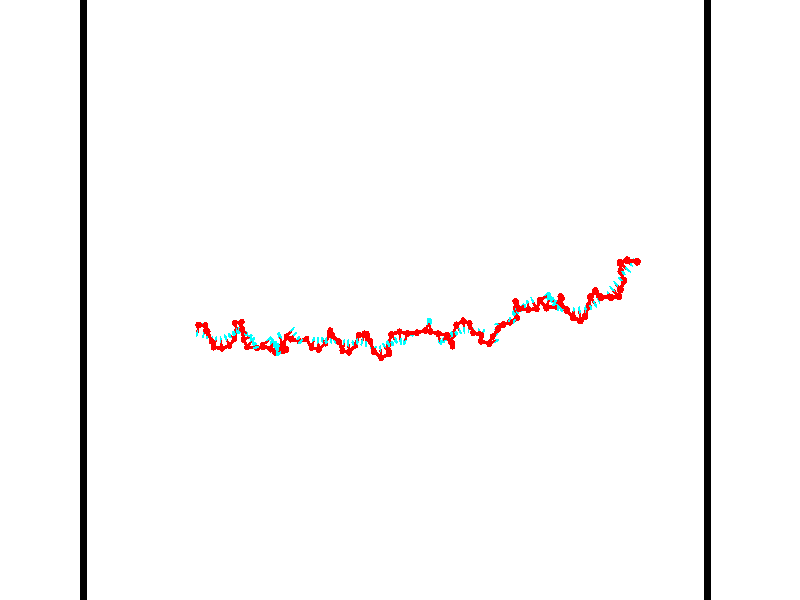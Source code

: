 // switches for output
#declare DRAW_BASES = 1; // possible values are 0, 1; only relevant for DNA ribbons
#declare DRAW_BASES_TYPE = 3; // possible values are 1, 2, 3; only relevant for DNA ribbons
#declare DRAW_FOG = 0; // set to 1 to enable fog

#include "colors.inc"

#include "transforms.inc"
background { rgb <1, 1, 1>}

#default {
   normal{
       ripples 0.25
       frequency 0.20
       turbulence 0.2
       lambda 5
   }
	finish {
		phong 0.1
		phong_size 40.
	}
}

// original window dimensions: 1024x640


// camera settings

camera {
	sky <-0, 1, 0>
	up <-0, 1, 0>
	right 1.6 * <0.99995, 0, 0.00999983>
	location <54.4867, 55, 106.329>
	look_at <55, 55, 55.0001>
	direction <0.513302, 0, -51.3289>
	angle 67.0682
}


# declare cpy_camera_pos = <54.4867, 55, 106.329>;
# if (DRAW_FOG = 1)
fog {
	fog_type 2
	up vnormalize(cpy_camera_pos)
	color rgbt<1,1,1,0.3>
	distance 1e-5
	fog_alt 3e-3
	fog_offset 88
}
# end


// LIGHTS

# declare lum = 6;
global_settings {
	ambient_light rgb lum * <0.05, 0.05, 0.05>
	max_trace_level 15
}# declare cpy_direct_light_amount = 0.25;
light_source
{	1000 * <-0.98995, -1, 1.00995>,
	rgb lum * cpy_direct_light_amount
	parallel
}

light_source
{	1000 * <0.98995, 1, -1.00995>,
	rgb lum * cpy_direct_light_amount
	parallel
}

// strand 0

// nucleotide -1

// particle -1
sphere {
	<36.536861, 53.082306, 50.415154> 0.250000
	pigment { color rgbt <1,0,0,0> }
	no_shadow
}
cylinder {
	<36.557484, 53.071793, 50.015823>,  <36.569859, 53.065487, 49.776226>, 0.100000
	pigment { color rgbt <1,0,0,0> }
	no_shadow
}
cylinder {
	<36.557484, 53.071793, 50.015823>,  <36.536861, 53.082306, 50.415154>, 0.100000
	pigment { color rgbt <1,0,0,0> }
	no_shadow
}

// particle -1
sphere {
	<36.557484, 53.071793, 50.015823> 0.100000
	pigment { color rgbt <1,0,0,0> }
	no_shadow
}
sphere {
	0, 1
	scale<0.080000,0.200000,0.300000>
	matrix <-0.902694, 0.426377, -0.057844,
		0.427183, 0.904164, -0.001738,
		0.051560, -0.026279, -0.998324,
		36.572952, 53.063908, 49.716328>
	pigment { color rgbt <0,1,1,0> }
	no_shadow
}
cylinder {
	<36.633614, 53.092075, 51.112759>,  <36.536861, 53.082306, 50.415154>, 0.130000
	pigment { color rgbt <1,0,0,0> }
	no_shadow
}

// nucleotide -1

// particle -1
sphere {
	<36.633614, 53.092075, 51.112759> 0.250000
	pigment { color rgbt <1,0,0,0> }
	no_shadow
}
cylinder {
	<36.642689, 52.734520, 51.291843>,  <36.648136, 52.519985, 51.399296>, 0.100000
	pigment { color rgbt <1,0,0,0> }
	no_shadow
}
cylinder {
	<36.642689, 52.734520, 51.291843>,  <36.633614, 53.092075, 51.112759>, 0.100000
	pigment { color rgbt <1,0,0,0> }
	no_shadow
}

// particle -1
sphere {
	<36.642689, 52.734520, 51.291843> 0.100000
	pigment { color rgbt <1,0,0,0> }
	no_shadow
}
sphere {
	0, 1
	scale<0.080000,0.200000,0.300000>
	matrix <0.886477, -0.189057, -0.422394,
		0.462217, 0.406475, 0.788121,
		0.022692, -0.893888, 0.447716,
		36.649498, 52.466354, 51.426159>
	pigment { color rgbt <0,1,1,0> }
	no_shadow
}
cylinder {
	<37.356064, 53.062027, 51.299515>,  <36.633614, 53.092075, 51.112759>, 0.130000
	pigment { color rgbt <1,0,0,0> }
	no_shadow
}

// nucleotide -1

// particle -1
sphere {
	<37.356064, 53.062027, 51.299515> 0.250000
	pigment { color rgbt <1,0,0,0> }
	no_shadow
}
cylinder {
	<37.255241, 52.675640, 51.276276>,  <37.194748, 52.443810, 51.262333>, 0.100000
	pigment { color rgbt <1,0,0,0> }
	no_shadow
}
cylinder {
	<37.255241, 52.675640, 51.276276>,  <37.356064, 53.062027, 51.299515>, 0.100000
	pigment { color rgbt <1,0,0,0> }
	no_shadow
}

// particle -1
sphere {
	<37.255241, 52.675640, 51.276276> 0.100000
	pigment { color rgbt <1,0,0,0> }
	no_shadow
}
sphere {
	0, 1
	scale<0.080000,0.200000,0.300000>
	matrix <0.966842, -0.248834, -0.057427,
		0.041016, -0.070646, 0.996658,
		-0.252060, -0.965966, -0.058098,
		37.179623, 52.385849, 51.258846>
	pigment { color rgbt <0,1,1,0> }
	no_shadow
}
cylinder {
	<37.729191, 52.644989, 51.864109>,  <37.356064, 53.062027, 51.299515>, 0.130000
	pigment { color rgbt <1,0,0,0> }
	no_shadow
}

// nucleotide -1

// particle -1
sphere {
	<37.729191, 52.644989, 51.864109> 0.250000
	pigment { color rgbt <1,0,0,0> }
	no_shadow
}
cylinder {
	<37.618496, 52.413776, 51.557045>,  <37.552078, 52.275051, 51.372807>, 0.100000
	pigment { color rgbt <1,0,0,0> }
	no_shadow
}
cylinder {
	<37.618496, 52.413776, 51.557045>,  <37.729191, 52.644989, 51.864109>, 0.100000
	pigment { color rgbt <1,0,0,0> }
	no_shadow
}

// particle -1
sphere {
	<37.618496, 52.413776, 51.557045> 0.100000
	pigment { color rgbt <1,0,0,0> }
	no_shadow
}
sphere {
	0, 1
	scale<0.080000,0.200000,0.300000>
	matrix <0.960922, -0.172089, -0.216829,
		-0.006772, -0.797663, 0.603065,
		-0.276737, -0.578030, -0.767657,
		37.535473, 52.240368, 51.326748>
	pigment { color rgbt <0,1,1,0> }
	no_shadow
}
cylinder {
	<38.059696, 51.907578, 51.834808>,  <37.729191, 52.644989, 51.864109>, 0.130000
	pigment { color rgbt <1,0,0,0> }
	no_shadow
}

// nucleotide -1

// particle -1
sphere {
	<38.059696, 51.907578, 51.834808> 0.250000
	pigment { color rgbt <1,0,0,0> }
	no_shadow
}
cylinder {
	<37.974609, 52.016113, 51.459335>,  <37.923557, 52.081234, 51.234051>, 0.100000
	pigment { color rgbt <1,0,0,0> }
	no_shadow
}
cylinder {
	<37.974609, 52.016113, 51.459335>,  <38.059696, 51.907578, 51.834808>, 0.100000
	pigment { color rgbt <1,0,0,0> }
	no_shadow
}

// particle -1
sphere {
	<37.974609, 52.016113, 51.459335> 0.100000
	pigment { color rgbt <1,0,0,0> }
	no_shadow
}
sphere {
	0, 1
	scale<0.080000,0.200000,0.300000>
	matrix <0.918425, -0.272398, -0.286869,
		-0.333534, -0.923134, -0.191257,
		-0.212720, 0.271336, -0.938683,
		37.910793, 52.097515, 51.177731>
	pigment { color rgbt <0,1,1,0> }
	no_shadow
}
cylinder {
	<38.105419, 51.422340, 51.359375>,  <38.059696, 51.907578, 51.834808>, 0.130000
	pigment { color rgbt <1,0,0,0> }
	no_shadow
}

// nucleotide -1

// particle -1
sphere {
	<38.105419, 51.422340, 51.359375> 0.250000
	pigment { color rgbt <1,0,0,0> }
	no_shadow
}
cylinder {
	<38.180084, 51.768772, 51.173878>,  <38.224884, 51.976631, 51.062580>, 0.100000
	pigment { color rgbt <1,0,0,0> }
	no_shadow
}
cylinder {
	<38.180084, 51.768772, 51.173878>,  <38.105419, 51.422340, 51.359375>, 0.100000
	pigment { color rgbt <1,0,0,0> }
	no_shadow
}

// particle -1
sphere {
	<38.180084, 51.768772, 51.173878> 0.100000
	pigment { color rgbt <1,0,0,0> }
	no_shadow
}
sphere {
	0, 1
	scale<0.080000,0.200000,0.300000>
	matrix <0.969892, -0.237613, -0.053370,
		-0.156414, -0.439817, -0.884362,
		0.186663, 0.866084, -0.463741,
		38.236084, 52.028599, 51.034756>
	pigment { color rgbt <0,1,1,0> }
	no_shadow
}
cylinder {
	<38.726715, 51.303177, 50.887428>,  <38.105419, 51.422340, 51.359375>, 0.130000
	pigment { color rgbt <1,0,0,0> }
	no_shadow
}

// nucleotide -1

// particle -1
sphere {
	<38.726715, 51.303177, 50.887428> 0.250000
	pigment { color rgbt <1,0,0,0> }
	no_shadow
}
cylinder {
	<38.691010, 51.692596, 50.971550>,  <38.669586, 51.926250, 51.022022>, 0.100000
	pigment { color rgbt <1,0,0,0> }
	no_shadow
}
cylinder {
	<38.691010, 51.692596, 50.971550>,  <38.726715, 51.303177, 50.887428>, 0.100000
	pigment { color rgbt <1,0,0,0> }
	no_shadow
}

// particle -1
sphere {
	<38.691010, 51.692596, 50.971550> 0.100000
	pigment { color rgbt <1,0,0,0> }
	no_shadow
}
sphere {
	0, 1
	scale<0.080000,0.200000,0.300000>
	matrix <0.995998, 0.086280, 0.023322,
		0.004560, 0.211546, -0.977357,
		-0.089260, 0.973552, 0.210306,
		38.664230, 51.984661, 51.034641>
	pigment { color rgbt <0,1,1,0> }
	no_shadow
}
cylinder {
	<39.370720, 51.499142, 50.739868>,  <38.726715, 51.303177, 50.887428>, 0.130000
	pigment { color rgbt <1,0,0,0> }
	no_shadow
}

// nucleotide -1

// particle -1
sphere {
	<39.370720, 51.499142, 50.739868> 0.250000
	pigment { color rgbt <1,0,0,0> }
	no_shadow
}
cylinder {
	<39.197243, 51.854958, 50.797318>,  <39.093155, 52.068447, 50.831787>, 0.100000
	pigment { color rgbt <1,0,0,0> }
	no_shadow
}
cylinder {
	<39.197243, 51.854958, 50.797318>,  <39.370720, 51.499142, 50.739868>, 0.100000
	pigment { color rgbt <1,0,0,0> }
	no_shadow
}

// particle -1
sphere {
	<39.197243, 51.854958, 50.797318> 0.100000
	pigment { color rgbt <1,0,0,0> }
	no_shadow
}
sphere {
	0, 1
	scale<0.080000,0.200000,0.300000>
	matrix <0.900082, 0.420254, 0.115065,
		0.041995, 0.179179, -0.982920,
		-0.433693, 0.889540, 0.143627,
		39.067135, 52.121819, 50.840405>
	pigment { color rgbt <0,1,1,0> }
	no_shadow
}
cylinder {
	<39.714394, 52.015121, 50.307568>,  <39.370720, 51.499142, 50.739868>, 0.130000
	pigment { color rgbt <1,0,0,0> }
	no_shadow
}

// nucleotide -1

// particle -1
sphere {
	<39.714394, 52.015121, 50.307568> 0.250000
	pigment { color rgbt <1,0,0,0> }
	no_shadow
}
cylinder {
	<39.564194, 52.165730, 50.646324>,  <39.474075, 52.256096, 50.849579>, 0.100000
	pigment { color rgbt <1,0,0,0> }
	no_shadow
}
cylinder {
	<39.564194, 52.165730, 50.646324>,  <39.714394, 52.015121, 50.307568>, 0.100000
	pigment { color rgbt <1,0,0,0> }
	no_shadow
}

// particle -1
sphere {
	<39.564194, 52.165730, 50.646324> 0.100000
	pigment { color rgbt <1,0,0,0> }
	no_shadow
}
sphere {
	0, 1
	scale<0.080000,0.200000,0.300000>
	matrix <0.912746, 0.308886, 0.267365,
		-0.160925, 0.873396, -0.459656,
		-0.375496, 0.376523, 0.846896,
		39.451546, 52.278687, 50.900394>
	pigment { color rgbt <0,1,1,0> }
	no_shadow
}
cylinder {
	<39.947124, 52.660042, 50.333553>,  <39.714394, 52.015121, 50.307568>, 0.130000
	pigment { color rgbt <1,0,0,0> }
	no_shadow
}

// nucleotide -1

// particle -1
sphere {
	<39.947124, 52.660042, 50.333553> 0.250000
	pigment { color rgbt <1,0,0,0> }
	no_shadow
}
cylinder {
	<39.891560, 52.545185, 50.712658>,  <39.858219, 52.476273, 50.940121>, 0.100000
	pigment { color rgbt <1,0,0,0> }
	no_shadow
}
cylinder {
	<39.891560, 52.545185, 50.712658>,  <39.947124, 52.660042, 50.333553>, 0.100000
	pigment { color rgbt <1,0,0,0> }
	no_shadow
}

// particle -1
sphere {
	<39.891560, 52.545185, 50.712658> 0.100000
	pigment { color rgbt <1,0,0,0> }
	no_shadow
}
sphere {
	0, 1
	scale<0.080000,0.200000,0.300000>
	matrix <0.892800, 0.377794, 0.245316,
		-0.428499, 0.880240, 0.203880,
		-0.138912, -0.287141, 0.947762,
		39.849884, 52.459042, 50.996986>
	pigment { color rgbt <0,1,1,0> }
	no_shadow
}
cylinder {
	<39.912399, 53.259632, 50.873894>,  <39.947124, 52.660042, 50.333553>, 0.130000
	pigment { color rgbt <1,0,0,0> }
	no_shadow
}

// nucleotide -1

// particle -1
sphere {
	<39.912399, 53.259632, 50.873894> 0.250000
	pigment { color rgbt <1,0,0,0> }
	no_shadow
}
cylinder {
	<40.052277, 52.896114, 50.964935>,  <40.136204, 52.678005, 51.019562>, 0.100000
	pigment { color rgbt <1,0,0,0> }
	no_shadow
}
cylinder {
	<40.052277, 52.896114, 50.964935>,  <39.912399, 53.259632, 50.873894>, 0.100000
	pigment { color rgbt <1,0,0,0> }
	no_shadow
}

// particle -1
sphere {
	<40.052277, 52.896114, 50.964935> 0.100000
	pigment { color rgbt <1,0,0,0> }
	no_shadow
}
sphere {
	0, 1
	scale<0.080000,0.200000,0.300000>
	matrix <0.936455, 0.346236, -0.056321,
		-0.027621, 0.232838, 0.972123,
		0.349698, -0.908794, 0.227605,
		40.157185, 52.623474, 51.033218>
	pigment { color rgbt <0,1,1,0> }
	no_shadow
}
cylinder {
	<40.621674, 53.343105, 51.212326>,  <39.912399, 53.259632, 50.873894>, 0.130000
	pigment { color rgbt <1,0,0,0> }
	no_shadow
}

// nucleotide -1

// particle -1
sphere {
	<40.621674, 53.343105, 51.212326> 0.250000
	pigment { color rgbt <1,0,0,0> }
	no_shadow
}
cylinder {
	<40.529518, 52.976135, 51.342094>,  <40.474224, 52.755951, 51.419956>, 0.100000
	pigment { color rgbt <1,0,0,0> }
	no_shadow
}
cylinder {
	<40.529518, 52.976135, 51.342094>,  <40.621674, 53.343105, 51.212326>, 0.100000
	pigment { color rgbt <1,0,0,0> }
	no_shadow
}

// particle -1
sphere {
	<40.529518, 52.976135, 51.342094> 0.100000
	pigment { color rgbt <1,0,0,0> }
	no_shadow
}
sphere {
	0, 1
	scale<0.080000,0.200000,0.300000>
	matrix <0.787936, 0.019759, 0.615440,
		-0.571032, 0.397413, 0.718321,
		-0.230390, -0.917427, 0.324419,
		40.460400, 52.700909, 51.439419>
	pigment { color rgbt <0,1,1,0> }
	no_shadow
}
cylinder {
	<40.720249, 53.260029, 51.964767>,  <40.621674, 53.343105, 51.212326>, 0.130000
	pigment { color rgbt <1,0,0,0> }
	no_shadow
}

// nucleotide -1

// particle -1
sphere {
	<40.720249, 53.260029, 51.964767> 0.250000
	pigment { color rgbt <1,0,0,0> }
	no_shadow
}
cylinder {
	<40.780910, 52.910400, 51.780159>,  <40.817307, 52.700623, 51.669395>, 0.100000
	pigment { color rgbt <1,0,0,0> }
	no_shadow
}
cylinder {
	<40.780910, 52.910400, 51.780159>,  <40.720249, 53.260029, 51.964767>, 0.100000
	pigment { color rgbt <1,0,0,0> }
	no_shadow
}

// particle -1
sphere {
	<40.780910, 52.910400, 51.780159> 0.100000
	pigment { color rgbt <1,0,0,0> }
	no_shadow
}
sphere {
	0, 1
	scale<0.080000,0.200000,0.300000>
	matrix <0.848959, -0.123950, 0.513716,
		-0.506230, -0.469718, 0.723254,
		0.151654, -0.874072, -0.461518,
		40.826408, 52.648178, 51.641705>
	pigment { color rgbt <0,1,1,0> }
	no_shadow
}
cylinder {
	<40.963318, 52.821053, 52.443130>,  <40.720249, 53.260029, 51.964767>, 0.130000
	pigment { color rgbt <1,0,0,0> }
	no_shadow
}

// nucleotide -1

// particle -1
sphere {
	<40.963318, 52.821053, 52.443130> 0.250000
	pigment { color rgbt <1,0,0,0> }
	no_shadow
}
cylinder {
	<41.079853, 52.629860, 52.111671>,  <41.149773, 52.515144, 51.912796>, 0.100000
	pigment { color rgbt <1,0,0,0> }
	no_shadow
}
cylinder {
	<41.079853, 52.629860, 52.111671>,  <40.963318, 52.821053, 52.443130>, 0.100000
	pigment { color rgbt <1,0,0,0> }
	no_shadow
}

// particle -1
sphere {
	<41.079853, 52.629860, 52.111671> 0.100000
	pigment { color rgbt <1,0,0,0> }
	no_shadow
}
sphere {
	0, 1
	scale<0.080000,0.200000,0.300000>
	matrix <0.856711, -0.255052, 0.448325,
		-0.425640, -0.840524, 0.335186,
		0.291338, -0.477983, -0.828646,
		41.167255, 52.486465, 51.863079>
	pigment { color rgbt <0,1,1,0> }
	no_shadow
}
cylinder {
	<41.117287, 52.057785, 52.511967>,  <40.963318, 52.821053, 52.443130>, 0.130000
	pigment { color rgbt <1,0,0,0> }
	no_shadow
}

// nucleotide -1

// particle -1
sphere {
	<41.117287, 52.057785, 52.511967> 0.250000
	pigment { color rgbt <1,0,0,0> }
	no_shadow
}
cylinder {
	<41.361019, 52.164421, 52.213261>,  <41.507259, 52.228401, 52.034039>, 0.100000
	pigment { color rgbt <1,0,0,0> }
	no_shadow
}
cylinder {
	<41.361019, 52.164421, 52.213261>,  <41.117287, 52.057785, 52.511967>, 0.100000
	pigment { color rgbt <1,0,0,0> }
	no_shadow
}

// particle -1
sphere {
	<41.361019, 52.164421, 52.213261> 0.100000
	pigment { color rgbt <1,0,0,0> }
	no_shadow
}
sphere {
	0, 1
	scale<0.080000,0.200000,0.300000>
	matrix <0.779795, -0.372111, 0.503441,
		-0.143667, -0.889081, -0.434621,
		0.609327, 0.266587, -0.746761,
		41.543816, 52.244396, 51.989231>
	pigment { color rgbt <0,1,1,0> }
	no_shadow
}
cylinder {
	<41.334671, 51.493469, 52.147793>,  <41.117287, 52.057785, 52.511967>, 0.130000
	pigment { color rgbt <1,0,0,0> }
	no_shadow
}

// nucleotide -1

// particle -1
sphere {
	<41.334671, 51.493469, 52.147793> 0.250000
	pigment { color rgbt <1,0,0,0> }
	no_shadow
}
cylinder {
	<41.607502, 51.785103, 52.170437>,  <41.771202, 51.960083, 52.184025>, 0.100000
	pigment { color rgbt <1,0,0,0> }
	no_shadow
}
cylinder {
	<41.607502, 51.785103, 52.170437>,  <41.334671, 51.493469, 52.147793>, 0.100000
	pigment { color rgbt <1,0,0,0> }
	no_shadow
}

// particle -1
sphere {
	<41.607502, 51.785103, 52.170437> 0.100000
	pigment { color rgbt <1,0,0,0> }
	no_shadow
}
sphere {
	0, 1
	scale<0.080000,0.200000,0.300000>
	matrix <0.547218, -0.560226, 0.621851,
		0.485094, -0.393176, -0.781087,
		0.682082, 0.729081, 0.056609,
		41.812126, 52.003826, 52.187420>
	pigment { color rgbt <0,1,1,0> }
	no_shadow
}
cylinder {
	<42.148148, 51.386189, 51.797112>,  <41.334671, 51.493469, 52.147793>, 0.130000
	pigment { color rgbt <1,0,0,0> }
	no_shadow
}

// nucleotide -1

// particle -1
sphere {
	<42.148148, 51.386189, 51.797112> 0.250000
	pigment { color rgbt <1,0,0,0> }
	no_shadow
}
cylinder {
	<42.096527, 51.583866, 52.140999>,  <42.065556, 51.702473, 52.347332>, 0.100000
	pigment { color rgbt <1,0,0,0> }
	no_shadow
}
cylinder {
	<42.096527, 51.583866, 52.140999>,  <42.148148, 51.386189, 51.797112>, 0.100000
	pigment { color rgbt <1,0,0,0> }
	no_shadow
}

// particle -1
sphere {
	<42.096527, 51.583866, 52.140999> 0.100000
	pigment { color rgbt <1,0,0,0> }
	no_shadow
}
sphere {
	0, 1
	scale<0.080000,0.200000,0.300000>
	matrix <0.534344, -0.695679, 0.480112,
		0.835358, 0.521344, -0.174292,
		-0.129052, 0.494197, 0.859718,
		42.057812, 51.732124, 52.398914>
	pigment { color rgbt <0,1,1,0> }
	no_shadow
}
cylinder {
	<42.732071, 51.494553, 52.187332>,  <42.148148, 51.386189, 51.797112>, 0.130000
	pigment { color rgbt <1,0,0,0> }
	no_shadow
}

// nucleotide -1

// particle -1
sphere {
	<42.732071, 51.494553, 52.187332> 0.250000
	pigment { color rgbt <1,0,0,0> }
	no_shadow
}
cylinder {
	<42.462013, 51.489937, 52.482368>,  <42.299980, 51.487167, 52.659389>, 0.100000
	pigment { color rgbt <1,0,0,0> }
	no_shadow
}
cylinder {
	<42.462013, 51.489937, 52.482368>,  <42.732071, 51.494553, 52.187332>, 0.100000
	pigment { color rgbt <1,0,0,0> }
	no_shadow
}

// particle -1
sphere {
	<42.462013, 51.489937, 52.482368> 0.100000
	pigment { color rgbt <1,0,0,0> }
	no_shadow
}
sphere {
	0, 1
	scale<0.080000,0.200000,0.300000>
	matrix <0.302028, -0.916556, 0.262117,
		0.673022, 0.399741, 0.622293,
		-0.675145, -0.011540, 0.737595,
		42.259468, 51.486473, 52.703648>
	pigment { color rgbt <0,1,1,0> }
	no_shadow
}
cylinder {
	<42.875423, 51.652035, 52.825378>,  <42.732071, 51.494553, 52.187332>, 0.130000
	pigment { color rgbt <1,0,0,0> }
	no_shadow
}

// nucleotide -1

// particle -1
sphere {
	<42.875423, 51.652035, 52.825378> 0.250000
	pigment { color rgbt <1,0,0,0> }
	no_shadow
}
cylinder {
	<43.176994, 51.902084, 52.744560>,  <43.357937, 52.052113, 52.696068>, 0.100000
	pigment { color rgbt <1,0,0,0> }
	no_shadow
}
cylinder {
	<43.176994, 51.902084, 52.744560>,  <42.875423, 51.652035, 52.825378>, 0.100000
	pigment { color rgbt <1,0,0,0> }
	no_shadow
}

// particle -1
sphere {
	<43.176994, 51.902084, 52.744560> 0.100000
	pigment { color rgbt <1,0,0,0> }
	no_shadow
}
sphere {
	0, 1
	scale<0.080000,0.200000,0.300000>
	matrix <0.630938, -0.603261, 0.487845,
		0.183075, -0.495277, -0.849225,
		0.753923, 0.625121, -0.202047,
		43.403172, 52.089622, 52.683945>
	pigment { color rgbt <0,1,1,0> }
	no_shadow
}
cylinder {
	<43.541012, 51.359287, 52.588184>,  <42.875423, 51.652035, 52.825378>, 0.130000
	pigment { color rgbt <1,0,0,0> }
	no_shadow
}

// nucleotide -1

// particle -1
sphere {
	<43.541012, 51.359287, 52.588184> 0.250000
	pigment { color rgbt <1,0,0,0> }
	no_shadow
}
cylinder {
	<43.642544, 51.683601, 52.799160>,  <43.703461, 51.878189, 52.925747>, 0.100000
	pigment { color rgbt <1,0,0,0> }
	no_shadow
}
cylinder {
	<43.642544, 51.683601, 52.799160>,  <43.541012, 51.359287, 52.588184>, 0.100000
	pigment { color rgbt <1,0,0,0> }
	no_shadow
}

// particle -1
sphere {
	<43.642544, 51.683601, 52.799160> 0.100000
	pigment { color rgbt <1,0,0,0> }
	no_shadow
}
sphere {
	0, 1
	scale<0.080000,0.200000,0.300000>
	matrix <0.664901, -0.542292, 0.513640,
		0.702480, 0.220319, -0.676744,
		0.253828, 0.810789, 0.527440,
		43.718693, 51.926838, 52.957394>
	pigment { color rgbt <0,1,1,0> }
	no_shadow
}
cylinder {
	<44.009338, 51.130825, 52.971085>,  <43.541012, 51.359287, 52.588184>, 0.130000
	pigment { color rgbt <1,0,0,0> }
	no_shadow
}

// nucleotide -1

// particle -1
sphere {
	<44.009338, 51.130825, 52.971085> 0.250000
	pigment { color rgbt <1,0,0,0> }
	no_shadow
}
cylinder {
	<44.052559, 51.483730, 53.154358>,  <44.078491, 51.695473, 53.264320>, 0.100000
	pigment { color rgbt <1,0,0,0> }
	no_shadow
}
cylinder {
	<44.052559, 51.483730, 53.154358>,  <44.009338, 51.130825, 52.971085>, 0.100000
	pigment { color rgbt <1,0,0,0> }
	no_shadow
}

// particle -1
sphere {
	<44.052559, 51.483730, 53.154358> 0.100000
	pigment { color rgbt <1,0,0,0> }
	no_shadow
}
sphere {
	0, 1
	scale<0.080000,0.200000,0.300000>
	matrix <0.582615, -0.429638, 0.689906,
		0.805534, 0.192402, -0.560443,
		0.108049, 0.882266, 0.458184,
		44.084972, 51.748409, 53.291813>
	pigment { color rgbt <0,1,1,0> }
	no_shadow
}
cylinder {
	<44.734245, 51.259003, 53.131905>,  <44.009338, 51.130825, 52.971085>, 0.130000
	pigment { color rgbt <1,0,0,0> }
	no_shadow
}

// nucleotide -1

// particle -1
sphere {
	<44.734245, 51.259003, 53.131905> 0.250000
	pigment { color rgbt <1,0,0,0> }
	no_shadow
}
cylinder {
	<44.514912, 51.494183, 53.369781>,  <44.383312, 51.635288, 53.512508>, 0.100000
	pigment { color rgbt <1,0,0,0> }
	no_shadow
}
cylinder {
	<44.514912, 51.494183, 53.369781>,  <44.734245, 51.259003, 53.131905>, 0.100000
	pigment { color rgbt <1,0,0,0> }
	no_shadow
}

// particle -1
sphere {
	<44.514912, 51.494183, 53.369781> 0.100000
	pigment { color rgbt <1,0,0,0> }
	no_shadow
}
sphere {
	0, 1
	scale<0.080000,0.200000,0.300000>
	matrix <0.332996, -0.498809, 0.800190,
		0.767104, 0.636797, 0.077729,
		-0.548330, 0.587945, 0.594689,
		44.350414, 51.670567, 53.548187>
	pigment { color rgbt <0,1,1,0> }
	no_shadow
}
cylinder {
	<45.118443, 51.407909, 53.764244>,  <44.734245, 51.259003, 53.131905>, 0.130000
	pigment { color rgbt <1,0,0,0> }
	no_shadow
}

// nucleotide -1

// particle -1
sphere {
	<45.118443, 51.407909, 53.764244> 0.250000
	pigment { color rgbt <1,0,0,0> }
	no_shadow
}
cylinder {
	<44.727016, 51.450447, 53.834793>,  <44.492161, 51.475967, 53.877121>, 0.100000
	pigment { color rgbt <1,0,0,0> }
	no_shadow
}
cylinder {
	<44.727016, 51.450447, 53.834793>,  <45.118443, 51.407909, 53.764244>, 0.100000
	pigment { color rgbt <1,0,0,0> }
	no_shadow
}

// particle -1
sphere {
	<44.727016, 51.450447, 53.834793> 0.100000
	pigment { color rgbt <1,0,0,0> }
	no_shadow
}
sphere {
	0, 1
	scale<0.080000,0.200000,0.300000>
	matrix <0.128922, -0.351525, 0.927259,
		0.160603, 0.930119, 0.330279,
		-0.978563, 0.106341, 0.176369,
		44.433449, 51.482349, 53.887703>
	pigment { color rgbt <0,1,1,0> }
	no_shadow
}
cylinder {
	<44.892708, 51.838566, 54.313595>,  <45.118443, 51.407909, 53.764244>, 0.130000
	pigment { color rgbt <1,0,0,0> }
	no_shadow
}

// nucleotide -1

// particle -1
sphere {
	<44.892708, 51.838566, 54.313595> 0.250000
	pigment { color rgbt <1,0,0,0> }
	no_shadow
}
cylinder {
	<44.692570, 51.496635, 54.258568>,  <44.572487, 51.291477, 54.225552>, 0.100000
	pigment { color rgbt <1,0,0,0> }
	no_shadow
}
cylinder {
	<44.692570, 51.496635, 54.258568>,  <44.892708, 51.838566, 54.313595>, 0.100000
	pigment { color rgbt <1,0,0,0> }
	no_shadow
}

// particle -1
sphere {
	<44.692570, 51.496635, 54.258568> 0.100000
	pigment { color rgbt <1,0,0,0> }
	no_shadow
}
sphere {
	0, 1
	scale<0.080000,0.200000,0.300000>
	matrix <0.154796, -0.244646, 0.957176,
		-0.851876, 0.457624, 0.254732,
		-0.500346, -0.854827, -0.137569,
		44.542465, 51.240189, 54.217297>
	pigment { color rgbt <0,1,1,0> }
	no_shadow
}
cylinder {
	<45.048992, 51.810032, 54.978523>,  <44.892708, 51.838566, 54.313595>, 0.130000
	pigment { color rgbt <1,0,0,0> }
	no_shadow
}

// nucleotide -1

// particle -1
sphere {
	<45.048992, 51.810032, 54.978523> 0.250000
	pigment { color rgbt <1,0,0,0> }
	no_shadow
}
cylinder {
	<44.891445, 52.177696, 54.977524>,  <44.796917, 52.398296, 54.976925>, 0.100000
	pigment { color rgbt <1,0,0,0> }
	no_shadow
}
cylinder {
	<44.891445, 52.177696, 54.977524>,  <45.048992, 51.810032, 54.978523>, 0.100000
	pigment { color rgbt <1,0,0,0> }
	no_shadow
}

// particle -1
sphere {
	<44.891445, 52.177696, 54.977524> 0.100000
	pigment { color rgbt <1,0,0,0> }
	no_shadow
}
sphere {
	0, 1
	scale<0.080000,0.200000,0.300000>
	matrix <-0.556965, -0.236502, 0.796152,
		0.731203, 0.314969, 0.605092,
		-0.393868, 0.919164, -0.002496,
		44.773285, 52.453445, 54.976776>
	pigment { color rgbt <0,1,1,0> }
	no_shadow
}
cylinder {
	<45.290253, 52.373821, 54.551731>,  <45.048992, 51.810032, 54.978523>, 0.130000
	pigment { color rgbt <1,0,0,0> }
	no_shadow
}

// nucleotide -1

// particle -1
sphere {
	<45.290253, 52.373821, 54.551731> 0.250000
	pigment { color rgbt <1,0,0,0> }
	no_shadow
}
cylinder {
	<45.538094, 52.656910, 54.415955>,  <45.686798, 52.826763, 54.334488>, 0.100000
	pigment { color rgbt <1,0,0,0> }
	no_shadow
}
cylinder {
	<45.538094, 52.656910, 54.415955>,  <45.290253, 52.373821, 54.551731>, 0.100000
	pigment { color rgbt <1,0,0,0> }
	no_shadow
}

// particle -1
sphere {
	<45.538094, 52.656910, 54.415955> 0.100000
	pigment { color rgbt <1,0,0,0> }
	no_shadow
}
sphere {
	0, 1
	scale<0.080000,0.200000,0.300000>
	matrix <0.776554, -0.615675, 0.133823,
		-0.114274, -0.346509, -0.931060,
		0.619601, 0.707726, -0.339439,
		45.723972, 52.869228, 54.314121>
	pigment { color rgbt <0,1,1,0> }
	no_shadow
}
cylinder {
	<45.536568, 52.176498, 53.938808>,  <45.290253, 52.373821, 54.551731>, 0.130000
	pigment { color rgbt <1,0,0,0> }
	no_shadow
}

// nucleotide -1

// particle -1
sphere {
	<45.536568, 52.176498, 53.938808> 0.250000
	pigment { color rgbt <1,0,0,0> }
	no_shadow
}
cylinder {
	<45.780994, 52.396027, 54.166985>,  <45.927650, 52.527744, 54.303890>, 0.100000
	pigment { color rgbt <1,0,0,0> }
	no_shadow
}
cylinder {
	<45.780994, 52.396027, 54.166985>,  <45.536568, 52.176498, 53.938808>, 0.100000
	pigment { color rgbt <1,0,0,0> }
	no_shadow
}

// particle -1
sphere {
	<45.780994, 52.396027, 54.166985> 0.100000
	pigment { color rgbt <1,0,0,0> }
	no_shadow
}
sphere {
	0, 1
	scale<0.080000,0.200000,0.300000>
	matrix <0.607943, -0.786896, 0.105835,
		0.506958, 0.282121, -0.814494,
		0.611064, 0.548820, 0.570436,
		45.964314, 52.560673, 54.338116>
	pigment { color rgbt <0,1,1,0> }
	no_shadow
}
cylinder {
	<46.273212, 52.033054, 53.805775>,  <45.536568, 52.176498, 53.938808>, 0.130000
	pigment { color rgbt <1,0,0,0> }
	no_shadow
}

// nucleotide -1

// particle -1
sphere {
	<46.273212, 52.033054, 53.805775> 0.250000
	pigment { color rgbt <1,0,0,0> }
	no_shadow
}
cylinder {
	<46.282322, 52.175591, 54.179405>,  <46.287788, 52.261112, 54.403584>, 0.100000
	pigment { color rgbt <1,0,0,0> }
	no_shadow
}
cylinder {
	<46.282322, 52.175591, 54.179405>,  <46.273212, 52.033054, 53.805775>, 0.100000
	pigment { color rgbt <1,0,0,0> }
	no_shadow
}

// particle -1
sphere {
	<46.282322, 52.175591, 54.179405> 0.100000
	pigment { color rgbt <1,0,0,0> }
	no_shadow
}
sphere {
	0, 1
	scale<0.080000,0.200000,0.300000>
	matrix <0.666052, -0.702178, 0.251636,
		0.745558, 0.616415, -0.253331,
		0.022771, 0.356340, 0.934079,
		46.289154, 52.282494, 54.459629>
	pigment { color rgbt <0,1,1,0> }
	no_shadow
}
cylinder {
	<46.939064, 52.193657, 54.146454>,  <46.273212, 52.033054, 53.805775>, 0.130000
	pigment { color rgbt <1,0,0,0> }
	no_shadow
}

// nucleotide -1

// particle -1
sphere {
	<46.939064, 52.193657, 54.146454> 0.250000
	pigment { color rgbt <1,0,0,0> }
	no_shadow
}
cylinder {
	<46.686497, 52.092094, 54.439529>,  <46.534954, 52.031158, 54.615376>, 0.100000
	pigment { color rgbt <1,0,0,0> }
	no_shadow
}
cylinder {
	<46.686497, 52.092094, 54.439529>,  <46.939064, 52.193657, 54.146454>, 0.100000
	pigment { color rgbt <1,0,0,0> }
	no_shadow
}

// particle -1
sphere {
	<46.686497, 52.092094, 54.439529> 0.100000
	pigment { color rgbt <1,0,0,0> }
	no_shadow
}
sphere {
	0, 1
	scale<0.080000,0.200000,0.300000>
	matrix <0.695081, -0.604193, 0.389632,
		0.343759, 0.755303, 0.557985,
		-0.631421, -0.253905, 0.732694,
		46.497070, 52.015923, 54.659336>
	pigment { color rgbt <0,1,1,0> }
	no_shadow
}
cylinder {
	<47.347866, 51.565548, 54.013336>,  <46.939064, 52.193657, 54.146454>, 0.130000
	pigment { color rgbt <1,0,0,0> }
	no_shadow
}

// nucleotide -1

// particle -1
sphere {
	<47.347866, 51.565548, 54.013336> 0.250000
	pigment { color rgbt <1,0,0,0> }
	no_shadow
}
cylinder {
	<47.416573, 51.849030, 53.739624>,  <47.457794, 52.019119, 53.575397>, 0.100000
	pigment { color rgbt <1,0,0,0> }
	no_shadow
}
cylinder {
	<47.416573, 51.849030, 53.739624>,  <47.347866, 51.565548, 54.013336>, 0.100000
	pigment { color rgbt <1,0,0,0> }
	no_shadow
}

// particle -1
sphere {
	<47.416573, 51.849030, 53.739624> 0.100000
	pigment { color rgbt <1,0,0,0> }
	no_shadow
}
sphere {
	0, 1
	scale<0.080000,0.200000,0.300000>
	matrix <0.961253, 0.031457, 0.273866,
		0.215615, -0.704806, -0.675839,
		0.171762, 0.708702, -0.684280,
		47.468102, 52.061642, 53.534340>
	pigment { color rgbt <0,1,1,0> }
	no_shadow
}
cylinder {
	<47.904015, 51.386623, 53.403748>,  <47.347866, 51.565548, 54.013336>, 0.130000
	pigment { color rgbt <1,0,0,0> }
	no_shadow
}

// nucleotide -1

// particle -1
sphere {
	<47.904015, 51.386623, 53.403748> 0.250000
	pigment { color rgbt <1,0,0,0> }
	no_shadow
}
cylinder {
	<47.879784, 51.774612, 53.497974>,  <47.865246, 52.007404, 53.554508>, 0.100000
	pigment { color rgbt <1,0,0,0> }
	no_shadow
}
cylinder {
	<47.879784, 51.774612, 53.497974>,  <47.904015, 51.386623, 53.403748>, 0.100000
	pigment { color rgbt <1,0,0,0> }
	no_shadow
}

// particle -1
sphere {
	<47.879784, 51.774612, 53.497974> 0.100000
	pigment { color rgbt <1,0,0,0> }
	no_shadow
}
sphere {
	0, 1
	scale<0.080000,0.200000,0.300000>
	matrix <0.970955, 0.002540, 0.239250,
		0.231467, 0.243217, -0.941949,
		-0.060582, 0.969969, 0.235565,
		47.861610, 52.065601, 53.568645>
	pigment { color rgbt <0,1,1,0> }
	no_shadow
}
cylinder {
	<48.447552, 51.829483, 53.044800>,  <47.904015, 51.386623, 53.403748>, 0.130000
	pigment { color rgbt <1,0,0,0> }
	no_shadow
}

// nucleotide -1

// particle -1
sphere {
	<48.447552, 51.829483, 53.044800> 0.250000
	pigment { color rgbt <1,0,0,0> }
	no_shadow
}
cylinder {
	<48.331146, 51.986008, 53.394012>,  <48.261303, 52.079922, 53.603539>, 0.100000
	pigment { color rgbt <1,0,0,0> }
	no_shadow
}
cylinder {
	<48.331146, 51.986008, 53.394012>,  <48.447552, 51.829483, 53.044800>, 0.100000
	pigment { color rgbt <1,0,0,0> }
	no_shadow
}

// particle -1
sphere {
	<48.331146, 51.986008, 53.394012> 0.100000
	pigment { color rgbt <1,0,0,0> }
	no_shadow
}
sphere {
	0, 1
	scale<0.080000,0.200000,0.300000>
	matrix <0.943094, -0.036117, 0.330558,
		0.160882, 0.919549, -0.358533,
		-0.291015, 0.391311, 0.873033,
		48.243843, 52.103401, 53.655922>
	pigment { color rgbt <0,1,1,0> }
	no_shadow
}
cylinder {
	<48.827698, 52.463112, 53.304344>,  <48.447552, 51.829483, 53.044800>, 0.130000
	pigment { color rgbt <1,0,0,0> }
	no_shadow
}

// nucleotide -1

// particle -1
sphere {
	<48.827698, 52.463112, 53.304344> 0.250000
	pigment { color rgbt <1,0,0,0> }
	no_shadow
}
cylinder {
	<48.700977, 52.226032, 53.600548>,  <48.624947, 52.083786, 53.778271>, 0.100000
	pigment { color rgbt <1,0,0,0> }
	no_shadow
}
cylinder {
	<48.700977, 52.226032, 53.600548>,  <48.827698, 52.463112, 53.304344>, 0.100000
	pigment { color rgbt <1,0,0,0> }
	no_shadow
}

// particle -1
sphere {
	<48.700977, 52.226032, 53.600548> 0.100000
	pigment { color rgbt <1,0,0,0> }
	no_shadow
}
sphere {
	0, 1
	scale<0.080000,0.200000,0.300000>
	matrix <0.887975, 0.089075, 0.451182,
		-0.333375, 0.800485, 0.498081,
		-0.316798, -0.592696, 0.740507,
		48.605938, 52.048222, 53.822701>
	pigment { color rgbt <0,1,1,0> }
	no_shadow
}
cylinder {
	<48.970097, 52.781837, 53.982315>,  <48.827698, 52.463112, 53.304344>, 0.130000
	pigment { color rgbt <1,0,0,0> }
	no_shadow
}

// nucleotide -1

// particle -1
sphere {
	<48.970097, 52.781837, 53.982315> 0.250000
	pigment { color rgbt <1,0,0,0> }
	no_shadow
}
cylinder {
	<49.010311, 52.384335, 53.962997>,  <49.034439, 52.145832, 53.951405>, 0.100000
	pigment { color rgbt <1,0,0,0> }
	no_shadow
}
cylinder {
	<49.010311, 52.384335, 53.962997>,  <48.970097, 52.781837, 53.982315>, 0.100000
	pigment { color rgbt <1,0,0,0> }
	no_shadow
}

// particle -1
sphere {
	<49.010311, 52.384335, 53.962997> 0.100000
	pigment { color rgbt <1,0,0,0> }
	no_shadow
}
sphere {
	0, 1
	scale<0.080000,0.200000,0.300000>
	matrix <0.961253, 0.084491, 0.262400,
		-0.256682, -0.072805, 0.963750,
		0.100533, -0.993761, -0.048297,
		49.040470, 52.086205, 53.948509>
	pigment { color rgbt <0,1,1,0> }
	no_shadow
}
cylinder {
	<49.201729, 52.487404, 54.648926>,  <48.970097, 52.781837, 53.982315>, 0.130000
	pigment { color rgbt <1,0,0,0> }
	no_shadow
}

// nucleotide -1

// particle -1
sphere {
	<49.201729, 52.487404, 54.648926> 0.250000
	pigment { color rgbt <1,0,0,0> }
	no_shadow
}
cylinder {
	<49.316662, 52.254879, 54.344421>,  <49.385620, 52.115364, 54.161720>, 0.100000
	pigment { color rgbt <1,0,0,0> }
	no_shadow
}
cylinder {
	<49.316662, 52.254879, 54.344421>,  <49.201729, 52.487404, 54.648926>, 0.100000
	pigment { color rgbt <1,0,0,0> }
	no_shadow
}

// particle -1
sphere {
	<49.316662, 52.254879, 54.344421> 0.100000
	pigment { color rgbt <1,0,0,0> }
	no_shadow
}
sphere {
	0, 1
	scale<0.080000,0.200000,0.300000>
	matrix <0.919571, -0.054965, 0.389060,
		-0.268009, -0.811821, 0.518766,
		0.287333, -0.581314, -0.761258,
		49.402863, 52.080486, 54.116043>
	pigment { color rgbt <0,1,1,0> }
	no_shadow
}
cylinder {
	<49.810261, 52.031513, 54.912132>,  <49.201729, 52.487404, 54.648926>, 0.130000
	pigment { color rgbt <1,0,0,0> }
	no_shadow
}

// nucleotide -1

// particle -1
sphere {
	<49.810261, 52.031513, 54.912132> 0.250000
	pigment { color rgbt <1,0,0,0> }
	no_shadow
}
cylinder {
	<49.793804, 52.014179, 54.512848>,  <49.783932, 52.003780, 54.273277>, 0.100000
	pigment { color rgbt <1,0,0,0> }
	no_shadow
}
cylinder {
	<49.793804, 52.014179, 54.512848>,  <49.810261, 52.031513, 54.912132>, 0.100000
	pigment { color rgbt <1,0,0,0> }
	no_shadow
}

// particle -1
sphere {
	<49.793804, 52.014179, 54.512848> 0.100000
	pigment { color rgbt <1,0,0,0> }
	no_shadow
}
sphere {
	0, 1
	scale<0.080000,0.200000,0.300000>
	matrix <0.998679, 0.029001, -0.042417,
		0.030787, -0.998639, 0.042087,
		-0.041139, -0.043337, -0.998213,
		49.781464, 52.001179, 54.213383>
	pigment { color rgbt <0,1,1,0> }
	no_shadow
}
cylinder {
	<50.084019, 51.385830, 54.749916>,  <49.810261, 52.031513, 54.912132>, 0.130000
	pigment { color rgbt <1,0,0,0> }
	no_shadow
}

// nucleotide -1

// particle -1
sphere {
	<50.084019, 51.385830, 54.749916> 0.250000
	pigment { color rgbt <1,0,0,0> }
	no_shadow
}
cylinder {
	<50.151737, 51.701469, 54.513725>,  <50.192368, 51.890854, 54.372009>, 0.100000
	pigment { color rgbt <1,0,0,0> }
	no_shadow
}
cylinder {
	<50.151737, 51.701469, 54.513725>,  <50.084019, 51.385830, 54.749916>, 0.100000
	pigment { color rgbt <1,0,0,0> }
	no_shadow
}

// particle -1
sphere {
	<50.151737, 51.701469, 54.513725> 0.100000
	pigment { color rgbt <1,0,0,0> }
	no_shadow
}
sphere {
	0, 1
	scale<0.080000,0.200000,0.300000>
	matrix <0.967988, -0.020486, 0.250158,
		0.185302, -0.613929, -0.767303,
		0.169298, 0.789095, -0.590480,
		50.202526, 51.938198, 54.336582>
	pigment { color rgbt <0,1,1,0> }
	no_shadow
}
cylinder {
	<50.620628, 51.242680, 54.249260>,  <50.084019, 51.385830, 54.749916>, 0.130000
	pigment { color rgbt <1,0,0,0> }
	no_shadow
}

// nucleotide -1

// particle -1
sphere {
	<50.620628, 51.242680, 54.249260> 0.250000
	pigment { color rgbt <1,0,0,0> }
	no_shadow
}
cylinder {
	<50.586395, 51.624237, 54.364326>,  <50.565857, 51.853172, 54.433369>, 0.100000
	pigment { color rgbt <1,0,0,0> }
	no_shadow
}
cylinder {
	<50.586395, 51.624237, 54.364326>,  <50.620628, 51.242680, 54.249260>, 0.100000
	pigment { color rgbt <1,0,0,0> }
	no_shadow
}

// particle -1
sphere {
	<50.586395, 51.624237, 54.364326> 0.100000
	pigment { color rgbt <1,0,0,0> }
	no_shadow
}
sphere {
	0, 1
	scale<0.080000,0.200000,0.300000>
	matrix <0.960543, 0.002305, 0.278122,
		0.264637, 0.300122, -0.916457,
		-0.085583, 0.953898, 0.287670,
		50.560719, 51.910408, 54.450626>
	pigment { color rgbt <0,1,1,0> }
	no_shadow
}
cylinder {
	<51.135147, 51.721916, 53.859806>,  <50.620628, 51.242680, 54.249260>, 0.130000
	pigment { color rgbt <1,0,0,0> }
	no_shadow
}

// nucleotide -1

// particle -1
sphere {
	<51.135147, 51.721916, 53.859806> 0.250000
	pigment { color rgbt <1,0,0,0> }
	no_shadow
}
cylinder {
	<51.036514, 51.840065, 54.229012>,  <50.977333, 51.910954, 54.450535>, 0.100000
	pigment { color rgbt <1,0,0,0> }
	no_shadow
}
cylinder {
	<51.036514, 51.840065, 54.229012>,  <51.135147, 51.721916, 53.859806>, 0.100000
	pigment { color rgbt <1,0,0,0> }
	no_shadow
}

// particle -1
sphere {
	<51.036514, 51.840065, 54.229012> 0.100000
	pigment { color rgbt <1,0,0,0> }
	no_shadow
}
sphere {
	0, 1
	scale<0.080000,0.200000,0.300000>
	matrix <0.967257, 0.134059, 0.215502,
		-0.060086, 0.945931, -0.318753,
		-0.246582, 0.295368, 0.923014,
		50.962540, 51.928677, 54.505917>
	pigment { color rgbt <0,1,1,0> }
	no_shadow
}
cylinder {
	<51.451763, 52.473904, 54.054794>,  <51.135147, 51.721916, 53.859806>, 0.130000
	pigment { color rgbt <1,0,0,0> }
	no_shadow
}

// nucleotide -1

// particle -1
sphere {
	<51.451763, 52.473904, 54.054794> 0.250000
	pigment { color rgbt <1,0,0,0> }
	no_shadow
}
cylinder {
	<51.396858, 52.237000, 54.372383>,  <51.363914, 52.094856, 54.562935>, 0.100000
	pigment { color rgbt <1,0,0,0> }
	no_shadow
}
cylinder {
	<51.396858, 52.237000, 54.372383>,  <51.451763, 52.473904, 54.054794>, 0.100000
	pigment { color rgbt <1,0,0,0> }
	no_shadow
}

// particle -1
sphere {
	<51.396858, 52.237000, 54.372383> 0.100000
	pigment { color rgbt <1,0,0,0> }
	no_shadow
}
sphere {
	0, 1
	scale<0.080000,0.200000,0.300000>
	matrix <0.934078, 0.189349, 0.302730,
		-0.329632, 0.783185, 0.527223,
		-0.137265, -0.592256, 0.793972,
		51.355679, 52.059322, 54.610573>
	pigment { color rgbt <0,1,1,0> }
	no_shadow
}
cylinder {
	<51.950954, 52.571411, 54.461819>,  <51.451763, 52.473904, 54.054794>, 0.130000
	pigment { color rgbt <1,0,0,0> }
	no_shadow
}

// nucleotide -1

// particle -1
sphere {
	<51.950954, 52.571411, 54.461819> 0.250000
	pigment { color rgbt <1,0,0,0> }
	no_shadow
}
cylinder {
	<51.837376, 52.252769, 54.675282>,  <51.769226, 52.061584, 54.803360>, 0.100000
	pigment { color rgbt <1,0,0,0> }
	no_shadow
}
cylinder {
	<51.837376, 52.252769, 54.675282>,  <51.950954, 52.571411, 54.461819>, 0.100000
	pigment { color rgbt <1,0,0,0> }
	no_shadow
}

// particle -1
sphere {
	<51.837376, 52.252769, 54.675282> 0.100000
	pigment { color rgbt <1,0,0,0> }
	no_shadow
}
sphere {
	0, 1
	scale<0.080000,0.200000,0.300000>
	matrix <0.958493, -0.220873, 0.180296,
		-0.025756, 0.562699, 0.826261,
		-0.283951, -0.796609, 0.533654,
		51.752190, 52.013786, 54.835377>
	pigment { color rgbt <0,1,1,0> }
	no_shadow
}
cylinder {
	<52.183987, 52.580524, 55.193932>,  <51.950954, 52.571411, 54.461819>, 0.130000
	pigment { color rgbt <1,0,0,0> }
	no_shadow
}

// nucleotide -1

// particle -1
sphere {
	<52.183987, 52.580524, 55.193932> 0.250000
	pigment { color rgbt <1,0,0,0> }
	no_shadow
}
cylinder {
	<52.153400, 52.205246, 55.058914>,  <52.135048, 51.980080, 54.977905>, 0.100000
	pigment { color rgbt <1,0,0,0> }
	no_shadow
}
cylinder {
	<52.153400, 52.205246, 55.058914>,  <52.183987, 52.580524, 55.193932>, 0.100000
	pigment { color rgbt <1,0,0,0> }
	no_shadow
}

// particle -1
sphere {
	<52.153400, 52.205246, 55.058914> 0.100000
	pigment { color rgbt <1,0,0,0> }
	no_shadow
}
sphere {
	0, 1
	scale<0.080000,0.200000,0.300000>
	matrix <0.951683, -0.169656, 0.255960,
		-0.297407, -0.301657, 0.905843,
		-0.076470, -0.938200, -0.337539,
		52.130459, 51.923786, 54.957653>
	pigment { color rgbt <0,1,1,0> }
	no_shadow
}
cylinder {
	<52.512512, 52.113686, 55.647003>,  <52.183987, 52.580524, 55.193932>, 0.130000
	pigment { color rgbt <1,0,0,0> }
	no_shadow
}

// nucleotide -1

// particle -1
sphere {
	<52.512512, 52.113686, 55.647003> 0.250000
	pigment { color rgbt <1,0,0,0> }
	no_shadow
}
cylinder {
	<52.543423, 51.890400, 55.316566>,  <52.561970, 51.756428, 55.118305>, 0.100000
	pigment { color rgbt <1,0,0,0> }
	no_shadow
}
cylinder {
	<52.543423, 51.890400, 55.316566>,  <52.512512, 52.113686, 55.647003>, 0.100000
	pigment { color rgbt <1,0,0,0> }
	no_shadow
}

// particle -1
sphere {
	<52.543423, 51.890400, 55.316566> 0.100000
	pigment { color rgbt <1,0,0,0> }
	no_shadow
}
sphere {
	0, 1
	scale<0.080000,0.200000,0.300000>
	matrix <0.854841, -0.389323, 0.343039,
		-0.513104, -0.732686, 0.447096,
		0.077275, -0.558211, -0.826093,
		52.566605, 51.722939, 55.068737>
	pigment { color rgbt <0,1,1,0> }
	no_shadow
}
cylinder {
	<52.790905, 51.423321, 55.882080>,  <52.512512, 52.113686, 55.647003>, 0.130000
	pigment { color rgbt <1,0,0,0> }
	no_shadow
}

// nucleotide -1

// particle -1
sphere {
	<52.790905, 51.423321, 55.882080> 0.250000
	pigment { color rgbt <1,0,0,0> }
	no_shadow
}
cylinder {
	<52.861874, 51.516529, 55.499619>,  <52.904457, 51.572453, 55.270142>, 0.100000
	pigment { color rgbt <1,0,0,0> }
	no_shadow
}
cylinder {
	<52.861874, 51.516529, 55.499619>,  <52.790905, 51.423321, 55.882080>, 0.100000
	pigment { color rgbt <1,0,0,0> }
	no_shadow
}

// particle -1
sphere {
	<52.861874, 51.516529, 55.499619> 0.100000
	pigment { color rgbt <1,0,0,0> }
	no_shadow
}
sphere {
	0, 1
	scale<0.080000,0.200000,0.300000>
	matrix <0.978727, -0.143492, 0.146643,
		-0.103029, -0.961827, -0.253524,
		0.177423, 0.233022, -0.956149,
		52.915100, 51.586437, 55.212772>
	pigment { color rgbt <0,1,1,0> }
	no_shadow
}
cylinder {
	<53.427334, 50.947758, 55.629574>,  <52.790905, 51.423321, 55.882080>, 0.130000
	pigment { color rgbt <1,0,0,0> }
	no_shadow
}

// nucleotide -1

// particle -1
sphere {
	<53.427334, 50.947758, 55.629574> 0.250000
	pigment { color rgbt <1,0,0,0> }
	no_shadow
}
cylinder {
	<53.379143, 51.287651, 55.424271>,  <53.350227, 51.491589, 55.301086>, 0.100000
	pigment { color rgbt <1,0,0,0> }
	no_shadow
}
cylinder {
	<53.379143, 51.287651, 55.424271>,  <53.427334, 50.947758, 55.629574>, 0.100000
	pigment { color rgbt <1,0,0,0> }
	no_shadow
}

// particle -1
sphere {
	<53.379143, 51.287651, 55.424271> 0.100000
	pigment { color rgbt <1,0,0,0> }
	no_shadow
}
sphere {
	0, 1
	scale<0.080000,0.200000,0.300000>
	matrix <0.991242, 0.074802, -0.108834,
		-0.054087, -0.521879, -0.851303,
		-0.120477, 0.849733, -0.513263,
		53.342999, 51.542572, 55.270290>
	pigment { color rgbt <0,1,1,0> }
	no_shadow
}
cylinder {
	<54.072834, 51.222733, 55.425491>,  <53.427334, 50.947758, 55.629574>, 0.130000
	pigment { color rgbt <1,0,0,0> }
	no_shadow
}

// nucleotide -1

// particle -1
sphere {
	<54.072834, 51.222733, 55.425491> 0.250000
	pigment { color rgbt <1,0,0,0> }
	no_shadow
}
cylinder {
	<53.846561, 51.525070, 55.293610>,  <53.710796, 51.706470, 55.214481>, 0.100000
	pigment { color rgbt <1,0,0,0> }
	no_shadow
}
cylinder {
	<53.846561, 51.525070, 55.293610>,  <54.072834, 51.222733, 55.425491>, 0.100000
	pigment { color rgbt <1,0,0,0> }
	no_shadow
}

// particle -1
sphere {
	<53.846561, 51.525070, 55.293610> 0.100000
	pigment { color rgbt <1,0,0,0> }
	no_shadow
}
sphere {
	0, 1
	scale<0.080000,0.200000,0.300000>
	matrix <0.819563, 0.471107, -0.326150,
		-0.091194, -0.454709, -0.885959,
		-0.565685, 0.755842, -0.329701,
		53.676857, 51.751823, 55.194698>
	pigment { color rgbt <0,1,1,0> }
	no_shadow
}
cylinder {
	<54.090073, 51.260380, 54.646248>,  <54.072834, 51.222733, 55.425491>, 0.130000
	pigment { color rgbt <1,0,0,0> }
	no_shadow
}

// nucleotide -1

// particle -1
sphere {
	<54.090073, 51.260380, 54.646248> 0.250000
	pigment { color rgbt <1,0,0,0> }
	no_shadow
}
cylinder {
	<54.028069, 51.622433, 54.804588>,  <53.990868, 51.839664, 54.899593>, 0.100000
	pigment { color rgbt <1,0,0,0> }
	no_shadow
}
cylinder {
	<54.028069, 51.622433, 54.804588>,  <54.090073, 51.260380, 54.646248>, 0.100000
	pigment { color rgbt <1,0,0,0> }
	no_shadow
}

// particle -1
sphere {
	<54.028069, 51.622433, 54.804588> 0.100000
	pigment { color rgbt <1,0,0,0> }
	no_shadow
}
sphere {
	0, 1
	scale<0.080000,0.200000,0.300000>
	matrix <0.771679, 0.361122, -0.523548,
		-0.616834, 0.224319, -0.754451,
		-0.155007, 0.905137, 0.395854,
		53.981567, 51.893974, 54.923344>
	pigment { color rgbt <0,1,1,0> }
	no_shadow
}
cylinder {
	<54.030163, 51.777756, 54.001892>,  <54.090073, 51.260380, 54.646248>, 0.130000
	pigment { color rgbt <1,0,0,0> }
	no_shadow
}

// nucleotide -1

// particle -1
sphere {
	<54.030163, 51.777756, 54.001892> 0.250000
	pigment { color rgbt <1,0,0,0> }
	no_shadow
}
cylinder {
	<54.203796, 51.849281, 54.355072>,  <54.307976, 51.892197, 54.566978>, 0.100000
	pigment { color rgbt <1,0,0,0> }
	no_shadow
}
cylinder {
	<54.203796, 51.849281, 54.355072>,  <54.030163, 51.777756, 54.001892>, 0.100000
	pigment { color rgbt <1,0,0,0> }
	no_shadow
}

// particle -1
sphere {
	<54.203796, 51.849281, 54.355072> 0.100000
	pigment { color rgbt <1,0,0,0> }
	no_shadow
}
sphere {
	0, 1
	scale<0.080000,0.200000,0.300000>
	matrix <0.832966, 0.293640, -0.468981,
		-0.343127, 0.939043, -0.021477,
		0.434087, 0.178810, 0.882947,
		54.334023, 51.902924, 54.619957>
	pigment { color rgbt <0,1,1,0> }
	no_shadow
}
cylinder {
	<54.232086, 52.510727, 53.980103>,  <54.030163, 51.777756, 54.001892>, 0.130000
	pigment { color rgbt <1,0,0,0> }
	no_shadow
}

// nucleotide -1

// particle -1
sphere {
	<54.232086, 52.510727, 53.980103> 0.250000
	pigment { color rgbt <1,0,0,0> }
	no_shadow
}
cylinder {
	<54.454002, 52.285961, 54.225525>,  <54.587154, 52.151100, 54.372780>, 0.100000
	pigment { color rgbt <1,0,0,0> }
	no_shadow
}
cylinder {
	<54.454002, 52.285961, 54.225525>,  <54.232086, 52.510727, 53.980103>, 0.100000
	pigment { color rgbt <1,0,0,0> }
	no_shadow
}

// particle -1
sphere {
	<54.454002, 52.285961, 54.225525> 0.100000
	pigment { color rgbt <1,0,0,0> }
	no_shadow
}
sphere {
	0, 1
	scale<0.080000,0.200000,0.300000>
	matrix <0.809245, 0.193205, -0.554792,
		0.193205, 0.804314, 0.561917,
		0.554792, -0.561917, 0.613559,
		54.620441, 52.117386, 54.409592>
	pigment { color rgbt <0,1,1,0> }
	no_shadow
}
cylinder {
	<54.955719, 52.704651, 54.102325>,  <54.232086, 52.510727, 53.980103>, 0.130000
	pigment { color rgbt <1,0,0,0> }
	no_shadow
}

// nucleotide -1

// particle -1
sphere {
	<54.955719, 52.704651, 54.102325> 0.250000
	pigment { color rgbt <1,0,0,0> }
	no_shadow
}
cylinder {
	<55.026306, 52.319664, 54.184799>,  <55.068661, 52.088673, 54.234283>, 0.100000
	pigment { color rgbt <1,0,0,0> }
	no_shadow
}
cylinder {
	<55.026306, 52.319664, 54.184799>,  <54.955719, 52.704651, 54.102325>, 0.100000
	pigment { color rgbt <1,0,0,0> }
	no_shadow
}

// particle -1
sphere {
	<55.026306, 52.319664, 54.184799> 0.100000
	pigment { color rgbt <1,0,0,0> }
	no_shadow
}
sphere {
	0, 1
	scale<0.080000,0.200000,0.300000>
	matrix <0.847986, 0.042303, -0.528328,
		0.499778, 0.268073, 0.823625,
		0.176472, -0.962469, 0.206180,
		55.079247, 52.030922, 54.246655>
	pigment { color rgbt <0,1,1,0> }
	no_shadow
}
cylinder {
	<55.639153, 52.590397, 54.275757>,  <54.955719, 52.704651, 54.102325>, 0.130000
	pigment { color rgbt <1,0,0,0> }
	no_shadow
}

// nucleotide -1

// particle -1
sphere {
	<55.639153, 52.590397, 54.275757> 0.250000
	pigment { color rgbt <1,0,0,0> }
	no_shadow
}
cylinder {
	<55.513626, 52.243801, 54.120468>,  <55.438309, 52.035843, 54.027294>, 0.100000
	pigment { color rgbt <1,0,0,0> }
	no_shadow
}
cylinder {
	<55.513626, 52.243801, 54.120468>,  <55.639153, 52.590397, 54.275757>, 0.100000
	pigment { color rgbt <1,0,0,0> }
	no_shadow
}

// particle -1
sphere {
	<55.513626, 52.243801, 54.120468> 0.100000
	pigment { color rgbt <1,0,0,0> }
	no_shadow
}
sphere {
	0, 1
	scale<0.080000,0.200000,0.300000>
	matrix <0.807524, -0.028496, -0.589146,
		0.499425, -0.498384, 0.708652,
		-0.313815, -0.866488, -0.388225,
		55.419483, 51.983856, 54.004002>
	pigment { color rgbt <0,1,1,0> }
	no_shadow
}
cylinder {
	<56.447166, 52.641624, 54.294796>,  <55.639153, 52.590397, 54.275757>, 0.130000
	pigment { color rgbt <1,0,0,0> }
	no_shadow
}

// nucleotide -1

// particle -1
sphere {
	<56.447166, 52.641624, 54.294796> 0.250000
	pigment { color rgbt <1,0,0,0> }
	no_shadow
}
cylinder {
	<56.224083, 52.573708, 53.969803>,  <56.090233, 52.532959, 53.774807>, 0.100000
	pigment { color rgbt <1,0,0,0> }
	no_shadow
}
cylinder {
	<56.224083, 52.573708, 53.969803>,  <56.447166, 52.641624, 54.294796>, 0.100000
	pigment { color rgbt <1,0,0,0> }
	no_shadow
}

// particle -1
sphere {
	<56.224083, 52.573708, 53.969803> 0.100000
	pigment { color rgbt <1,0,0,0> }
	no_shadow
}
sphere {
	0, 1
	scale<0.080000,0.200000,0.300000>
	matrix <-0.643385, -0.530017, 0.552393,
		-0.524423, 0.830814, 0.186354,
		-0.557706, -0.169790, -0.812487,
		56.056770, 52.522770, 53.726055>
	pigment { color rgbt <0,1,1,0> }
	no_shadow
}
cylinder {
	<57.155029, 52.828537, 54.738281>,  <56.447166, 52.641624, 54.294796>, 0.130000
	pigment { color rgbt <1,0,0,0> }
	no_shadow
}

// nucleotide -1

// particle -1
sphere {
	<57.155029, 52.828537, 54.738281> 0.250000
	pigment { color rgbt <1,0,0,0> }
	no_shadow
}
cylinder {
	<57.368034, 53.164566, 54.779663>,  <57.495838, 53.366184, 54.804493>, 0.100000
	pigment { color rgbt <1,0,0,0> }
	no_shadow
}
cylinder {
	<57.368034, 53.164566, 54.779663>,  <57.155029, 52.828537, 54.738281>, 0.100000
	pigment { color rgbt <1,0,0,0> }
	no_shadow
}

// particle -1
sphere {
	<57.368034, 53.164566, 54.779663> 0.100000
	pigment { color rgbt <1,0,0,0> }
	no_shadow
}
sphere {
	0, 1
	scale<0.080000,0.200000,0.300000>
	matrix <-0.272840, 0.054659, 0.960505,
		0.801242, -0.539708, 0.258313,
		0.532512, 0.840076, 0.103459,
		57.527786, 53.416588, 54.810699>
	pigment { color rgbt <0,1,1,0> }
	no_shadow
}
cylinder {
	<57.565758, 52.767986, 55.257481>,  <57.155029, 52.828537, 54.738281>, 0.130000
	pigment { color rgbt <1,0,0,0> }
	no_shadow
}

// nucleotide -1

// particle -1
sphere {
	<57.565758, 52.767986, 55.257481> 0.250000
	pigment { color rgbt <1,0,0,0> }
	no_shadow
}
cylinder {
	<57.499092, 53.160873, 55.222885>,  <57.459091, 53.396606, 55.202129>, 0.100000
	pigment { color rgbt <1,0,0,0> }
	no_shadow
}
cylinder {
	<57.499092, 53.160873, 55.222885>,  <57.565758, 52.767986, 55.257481>, 0.100000
	pigment { color rgbt <1,0,0,0> }
	no_shadow
}

// particle -1
sphere {
	<57.499092, 53.160873, 55.222885> 0.100000
	pigment { color rgbt <1,0,0,0> }
	no_shadow
}
sphere {
	0, 1
	scale<0.080000,0.200000,0.300000>
	matrix <-0.074341, 0.074944, 0.994413,
		0.983207, 0.172163, 0.060529,
		-0.166665, 0.982213, -0.086485,
		57.449093, 53.455536, 55.196941>
	pigment { color rgbt <0,1,1,0> }
	no_shadow
}
cylinder {
	<58.245930, 52.611938, 55.191521>,  <57.565758, 52.767986, 55.257481>, 0.130000
	pigment { color rgbt <1,0,0,0> }
	no_shadow
}

// nucleotide -1

// particle -1
sphere {
	<58.245930, 52.611938, 55.191521> 0.250000
	pigment { color rgbt <1,0,0,0> }
	no_shadow
}
cylinder {
	<58.353920, 52.277344, 55.000778>,  <58.418716, 52.076588, 54.886333>, 0.100000
	pigment { color rgbt <1,0,0,0> }
	no_shadow
}
cylinder {
	<58.353920, 52.277344, 55.000778>,  <58.245930, 52.611938, 55.191521>, 0.100000
	pigment { color rgbt <1,0,0,0> }
	no_shadow
}

// particle -1
sphere {
	<58.353920, 52.277344, 55.000778> 0.100000
	pigment { color rgbt <1,0,0,0> }
	no_shadow
}
sphere {
	0, 1
	scale<0.080000,0.200000,0.300000>
	matrix <0.559220, 0.539381, -0.629556,
		0.783827, -0.096702, 0.613404,
		0.269979, -0.836490, -0.476859,
		58.434914, 52.026398, 54.857719>
	pigment { color rgbt <0,1,1,0> }
	no_shadow
}
cylinder {
	<58.998920, 52.508854, 55.139595>,  <58.245930, 52.611938, 55.191521>, 0.130000
	pigment { color rgbt <1,0,0,0> }
	no_shadow
}

// nucleotide -1

// particle -1
sphere {
	<58.998920, 52.508854, 55.139595> 0.250000
	pigment { color rgbt <1,0,0,0> }
	no_shadow
}
cylinder {
	<58.849937, 52.286804, 54.842110>,  <58.760548, 52.153576, 54.663620>, 0.100000
	pigment { color rgbt <1,0,0,0> }
	no_shadow
}
cylinder {
	<58.849937, 52.286804, 54.842110>,  <58.998920, 52.508854, 55.139595>, 0.100000
	pigment { color rgbt <1,0,0,0> }
	no_shadow
}

// particle -1
sphere {
	<58.849937, 52.286804, 54.842110> 0.100000
	pigment { color rgbt <1,0,0,0> }
	no_shadow
}
sphere {
	0, 1
	scale<0.080000,0.200000,0.300000>
	matrix <0.727355, 0.323105, -0.605440,
		0.576392, -0.766447, 0.283428,
		-0.372460, -0.555124, -0.743714,
		58.738201, 52.120266, 54.618996>
	pigment { color rgbt <0,1,1,0> }
	no_shadow
}
cylinder {
	<59.469341, 51.905762, 54.804970>,  <58.998920, 52.508854, 55.139595>, 0.130000
	pigment { color rgbt <1,0,0,0> }
	no_shadow
}

// nucleotide -1

// particle -1
sphere {
	<59.469341, 51.905762, 54.804970> 0.250000
	pigment { color rgbt <1,0,0,0> }
	no_shadow
}
cylinder {
	<59.199280, 52.104599, 54.586956>,  <59.037243, 52.223904, 54.456146>, 0.100000
	pigment { color rgbt <1,0,0,0> }
	no_shadow
}
cylinder {
	<59.199280, 52.104599, 54.586956>,  <59.469341, 51.905762, 54.804970>, 0.100000
	pigment { color rgbt <1,0,0,0> }
	no_shadow
}

// particle -1
sphere {
	<59.199280, 52.104599, 54.586956> 0.100000
	pigment { color rgbt <1,0,0,0> }
	no_shadow
}
sphere {
	0, 1
	scale<0.080000,0.200000,0.300000>
	matrix <0.737629, 0.446363, -0.506619,
		-0.008555, -0.744080, -0.668036,
		-0.675152, 0.497097, -0.545036,
		58.996735, 52.253727, 54.423447>
	pigment { color rgbt <0,1,1,0> }
	no_shadow
}
cylinder {
	<59.547009, 51.675426, 54.152107>,  <59.469341, 51.905762, 54.804970>, 0.130000
	pigment { color rgbt <1,0,0,0> }
	no_shadow
}

// nucleotide -1

// particle -1
sphere {
	<59.547009, 51.675426, 54.152107> 0.250000
	pigment { color rgbt <1,0,0,0> }
	no_shadow
}
cylinder {
	<59.371857, 52.032101, 54.106213>,  <59.266766, 52.246105, 54.078678>, 0.100000
	pigment { color rgbt <1,0,0,0> }
	no_shadow
}
cylinder {
	<59.371857, 52.032101, 54.106213>,  <59.547009, 51.675426, 54.152107>, 0.100000
	pigment { color rgbt <1,0,0,0> }
	no_shadow
}

// particle -1
sphere {
	<59.371857, 52.032101, 54.106213> 0.100000
	pigment { color rgbt <1,0,0,0> }
	no_shadow
}
sphere {
	0, 1
	scale<0.080000,0.200000,0.300000>
	matrix <0.691469, 0.252471, -0.676852,
		-0.574570, -0.375716, -0.727123,
		-0.437881, 0.891682, -0.114734,
		59.240494, 52.299606, 54.071793>
	pigment { color rgbt <0,1,1,0> }
	no_shadow
}
cylinder {
	<59.477058, 51.944550, 53.424244>,  <59.547009, 51.675426, 54.152107>, 0.130000
	pigment { color rgbt <1,0,0,0> }
	no_shadow
}

// nucleotide -1

// particle -1
sphere {
	<59.477058, 51.944550, 53.424244> 0.250000
	pigment { color rgbt <1,0,0,0> }
	no_shadow
}
cylinder {
	<59.493111, 52.273746, 53.650894>,  <59.502739, 52.471264, 53.786884>, 0.100000
	pigment { color rgbt <1,0,0,0> }
	no_shadow
}
cylinder {
	<59.493111, 52.273746, 53.650894>,  <59.477058, 51.944550, 53.424244>, 0.100000
	pigment { color rgbt <1,0,0,0> }
	no_shadow
}

// particle -1
sphere {
	<59.493111, 52.273746, 53.650894> 0.100000
	pigment { color rgbt <1,0,0,0> }
	no_shadow
}
sphere {
	0, 1
	scale<0.080000,0.200000,0.300000>
	matrix <0.891817, 0.226243, -0.391761,
		-0.450613, 0.521047, -0.724885,
		0.040126, 0.822997, 0.566627,
		59.505150, 52.520645, 53.820881>
	pigment { color rgbt <0,1,1,0> }
	no_shadow
}
cylinder {
	<59.735264, 52.443806, 53.025818>,  <59.477058, 51.944550, 53.424244>, 0.130000
	pigment { color rgbt <1,0,0,0> }
	no_shadow
}

// nucleotide -1

// particle -1
sphere {
	<59.735264, 52.443806, 53.025818> 0.250000
	pigment { color rgbt <1,0,0,0> }
	no_shadow
}
cylinder {
	<59.837601, 52.518867, 53.405151>,  <59.899002, 52.563904, 53.632751>, 0.100000
	pigment { color rgbt <1,0,0,0> }
	no_shadow
}
cylinder {
	<59.837601, 52.518867, 53.405151>,  <59.735264, 52.443806, 53.025818>, 0.100000
	pigment { color rgbt <1,0,0,0> }
	no_shadow
}

// particle -1
sphere {
	<59.837601, 52.518867, 53.405151> 0.100000
	pigment { color rgbt <1,0,0,0> }
	no_shadow
}
sphere {
	0, 1
	scale<0.080000,0.200000,0.300000>
	matrix <0.886775, 0.345061, -0.307512,
		-0.384938, 0.919629, -0.078128,
		0.255838, 0.187655, 0.948331,
		59.914352, 52.575165, 53.689651>
	pigment { color rgbt <0,1,1,0> }
	no_shadow
}
cylinder {
	<59.977276, 53.173630, 53.139885>,  <59.735264, 52.443806, 53.025818>, 0.130000
	pigment { color rgbt <1,0,0,0> }
	no_shadow
}

// nucleotide -1

// particle -1
sphere {
	<59.977276, 53.173630, 53.139885> 0.250000
	pigment { color rgbt <1,0,0,0> }
	no_shadow
}
cylinder {
	<60.137497, 52.914501, 53.399078>,  <60.233631, 52.759022, 53.554592>, 0.100000
	pigment { color rgbt <1,0,0,0> }
	no_shadow
}
cylinder {
	<60.137497, 52.914501, 53.399078>,  <59.977276, 53.173630, 53.139885>, 0.100000
	pigment { color rgbt <1,0,0,0> }
	no_shadow
}

// particle -1
sphere {
	<60.137497, 52.914501, 53.399078> 0.100000
	pigment { color rgbt <1,0,0,0> }
	no_shadow
}
sphere {
	0, 1
	scale<0.080000,0.200000,0.300000>
	matrix <0.914143, 0.330745, -0.234416,
		-0.062456, 0.686243, 0.724686,
		0.400553, -0.647826, 0.647981,
		60.257664, 52.720154, 53.593472>
	pigment { color rgbt <0,1,1,0> }
	no_shadow
}
cylinder {
	<60.543926, 53.491257, 53.615543>,  <59.977276, 53.173630, 53.139885>, 0.130000
	pigment { color rgbt <1,0,0,0> }
	no_shadow
}

// nucleotide -1

// particle -1
sphere {
	<60.543926, 53.491257, 53.615543> 0.250000
	pigment { color rgbt <1,0,0,0> }
	no_shadow
}
cylinder {
	<60.599869, 53.104206, 53.531502>,  <60.633434, 52.871975, 53.481075>, 0.100000
	pigment { color rgbt <1,0,0,0> }
	no_shadow
}
cylinder {
	<60.599869, 53.104206, 53.531502>,  <60.543926, 53.491257, 53.615543>, 0.100000
	pigment { color rgbt <1,0,0,0> }
	no_shadow
}

// particle -1
sphere {
	<60.599869, 53.104206, 53.531502> 0.100000
	pigment { color rgbt <1,0,0,0> }
	no_shadow
}
sphere {
	0, 1
	scale<0.080000,0.200000,0.300000>
	matrix <0.989890, 0.131564, 0.052997,
		-0.023639, -0.215391, 0.976242,
		0.139853, -0.967625, -0.210103,
		60.641827, 52.813919, 53.468472>
	pigment { color rgbt <0,1,1,0> }
	no_shadow
}
cylinder {
	<61.053627, 53.303707, 54.045235>,  <60.543926, 53.491257, 53.615543>, 0.130000
	pigment { color rgbt <1,0,0,0> }
	no_shadow
}

// nucleotide -1

// particle -1
sphere {
	<61.053627, 53.303707, 54.045235> 0.250000
	pigment { color rgbt <1,0,0,0> }
	no_shadow
}
cylinder {
	<61.034790, 53.022766, 53.761124>,  <61.023487, 52.854202, 53.590656>, 0.100000
	pigment { color rgbt <1,0,0,0> }
	no_shadow
}
cylinder {
	<61.034790, 53.022766, 53.761124>,  <61.053627, 53.303707, 54.045235>, 0.100000
	pigment { color rgbt <1,0,0,0> }
	no_shadow
}

// particle -1
sphere {
	<61.034790, 53.022766, 53.761124> 0.100000
	pigment { color rgbt <1,0,0,0> }
	no_shadow
}
sphere {
	0, 1
	scale<0.080000,0.200000,0.300000>
	matrix <0.977298, -0.179443, 0.112646,
		-0.206571, -0.688844, 0.694854,
		-0.047091, -0.702349, -0.710274,
		61.020664, 52.812061, 53.548042>
	pigment { color rgbt <0,1,1,0> }
	no_shadow
}
cylinder {
	<61.332760, 52.638184, 54.220840>,  <61.053627, 53.303707, 54.045235>, 0.130000
	pigment { color rgbt <1,0,0,0> }
	no_shadow
}

// nucleotide -1

// particle -1
sphere {
	<61.332760, 52.638184, 54.220840> 0.250000
	pigment { color rgbt <1,0,0,0> }
	no_shadow
}
cylinder {
	<61.401588, 52.700436, 53.831757>,  <61.442886, 52.737785, 53.598305>, 0.100000
	pigment { color rgbt <1,0,0,0> }
	no_shadow
}
cylinder {
	<61.401588, 52.700436, 53.831757>,  <61.332760, 52.638184, 54.220840>, 0.100000
	pigment { color rgbt <1,0,0,0> }
	no_shadow
}

// particle -1
sphere {
	<61.401588, 52.700436, 53.831757> 0.100000
	pigment { color rgbt <1,0,0,0> }
	no_shadow
}
sphere {
	0, 1
	scale<0.080000,0.200000,0.300000>
	matrix <0.983961, 0.019989, 0.177259,
		0.047030, -0.987613, -0.149695,
		0.172071, 0.155630, -0.972713,
		61.453209, 52.747124, 53.539944>
	pigment { color rgbt <0,1,1,0> }
	no_shadow
}
cylinder {
	<62.057362, 52.472816, 54.210915>,  <61.332760, 52.638184, 54.220840>, 0.130000
	pigment { color rgbt <1,0,0,0> }
	no_shadow
}

// nucleotide -1

// particle -1
sphere {
	<62.057362, 52.472816, 54.210915> 0.250000
	pigment { color rgbt <1,0,0,0> }
	no_shadow
}
cylinder {
	<61.993622, 52.618481, 53.843872>,  <61.955379, 52.705879, 53.623646>, 0.100000
	pigment { color rgbt <1,0,0,0> }
	no_shadow
}
cylinder {
	<61.993622, 52.618481, 53.843872>,  <62.057362, 52.472816, 54.210915>, 0.100000
	pigment { color rgbt <1,0,0,0> }
	no_shadow
}

// particle -1
sphere {
	<61.993622, 52.618481, 53.843872> 0.100000
	pigment { color rgbt <1,0,0,0> }
	no_shadow
}
sphere {
	0, 1
	scale<0.080000,0.200000,0.300000>
	matrix <0.986880, 0.034256, -0.157781,
		-0.026024, -0.930705, -0.364843,
		-0.159346, 0.364162, -0.917603,
		61.945820, 52.727730, 53.568592>
	pigment { color rgbt <0,1,1,0> }
	no_shadow
}
cylinder {
	<62.083759, 51.998325, 53.701359>,  <62.057362, 52.472816, 54.210915>, 0.130000
	pigment { color rgbt <1,0,0,0> }
	no_shadow
}

// nucleotide -1

// particle -1
sphere {
	<62.083759, 51.998325, 53.701359> 0.250000
	pigment { color rgbt <1,0,0,0> }
	no_shadow
}
cylinder {
	<62.216148, 52.356693, 53.582844>,  <62.295582, 52.571712, 53.511734>, 0.100000
	pigment { color rgbt <1,0,0,0> }
	no_shadow
}
cylinder {
	<62.216148, 52.356693, 53.582844>,  <62.083759, 51.998325, 53.701359>, 0.100000
	pigment { color rgbt <1,0,0,0> }
	no_shadow
}

// particle -1
sphere {
	<62.216148, 52.356693, 53.582844> 0.100000
	pigment { color rgbt <1,0,0,0> }
	no_shadow
}
sphere {
	0, 1
	scale<0.080000,0.200000,0.300000>
	matrix <0.926456, -0.368160, -0.078344,
		-0.179270, -0.248565, -0.951881,
		0.330971, 0.895921, -0.296284,
		62.315441, 52.625469, 53.493958>
	pigment { color rgbt <0,1,1,0> }
	no_shadow
}
cylinder {
	<62.780716, 51.825218, 53.859413>,  <62.083759, 51.998325, 53.701359>, 0.130000
	pigment { color rgbt <1,0,0,0> }
	no_shadow
}

// nucleotide -1

// particle -1
sphere {
	<62.780716, 51.825218, 53.859413> 0.250000
	pigment { color rgbt <1,0,0,0> }
	no_shadow
}
cylinder {
	<63.151146, 51.944923, 53.767471>,  <63.373402, 52.016747, 53.712307>, 0.100000
	pigment { color rgbt <1,0,0,0> }
	no_shadow
}
cylinder {
	<63.151146, 51.944923, 53.767471>,  <62.780716, 51.825218, 53.859413>, 0.100000
	pigment { color rgbt <1,0,0,0> }
	no_shadow
}

// particle -1
sphere {
	<63.151146, 51.944923, 53.767471> 0.100000
	pigment { color rgbt <1,0,0,0> }
	no_shadow
}
sphere {
	0, 1
	scale<0.080000,0.200000,0.300000>
	matrix <-0.200181, 0.905975, 0.373011,
		0.319869, -0.299423, 0.898905,
		0.926073, 0.299259, -0.229854,
		63.428967, 52.034702, 53.698513>
	pigment { color rgbt <0,1,1,0> }
	no_shadow
}
cylinder {
	<62.975681, 52.356091, 54.390831>,  <62.780716, 51.825218, 53.859413>, 0.130000
	pigment { color rgbt <1,0,0,0> }
	no_shadow
}

// nucleotide -1

// particle -1
sphere {
	<62.975681, 52.356091, 54.390831> 0.250000
	pigment { color rgbt <1,0,0,0> }
	no_shadow
}
cylinder {
	<63.200706, 52.423840, 54.067146>,  <63.335724, 52.464489, 53.872936>, 0.100000
	pigment { color rgbt <1,0,0,0> }
	no_shadow
}
cylinder {
	<63.200706, 52.423840, 54.067146>,  <62.975681, 52.356091, 54.390831>, 0.100000
	pigment { color rgbt <1,0,0,0> }
	no_shadow
}

// particle -1
sphere {
	<63.200706, 52.423840, 54.067146> 0.100000
	pigment { color rgbt <1,0,0,0> }
	no_shadow
}
sphere {
	0, 1
	scale<0.080000,0.200000,0.300000>
	matrix <-0.190916, 0.978949, 0.072178,
		0.804406, 0.113888, 0.583061,
		0.562567, 0.169376, -0.809216,
		63.369476, 52.474651, 53.824383>
	pigment { color rgbt <0,1,1,0> }
	no_shadow
}
cylinder {
	<63.439205, 52.901493, 54.489666>,  <62.975681, 52.356091, 54.390831>, 0.130000
	pigment { color rgbt <1,0,0,0> }
	no_shadow
}

// nucleotide -1

// particle -1
sphere {
	<63.439205, 52.901493, 54.489666> 0.250000
	pigment { color rgbt <1,0,0,0> }
	no_shadow
}
cylinder {
	<63.412460, 52.882957, 54.090992>,  <63.396412, 52.871838, 53.851788>, 0.100000
	pigment { color rgbt <1,0,0,0> }
	no_shadow
}
cylinder {
	<63.412460, 52.882957, 54.090992>,  <63.439205, 52.901493, 54.489666>, 0.100000
	pigment { color rgbt <1,0,0,0> }
	no_shadow
}

// particle -1
sphere {
	<63.412460, 52.882957, 54.090992> 0.100000
	pigment { color rgbt <1,0,0,0> }
	no_shadow
}
sphere {
	0, 1
	scale<0.080000,0.200000,0.300000>
	matrix <-0.108737, 0.993310, -0.038884,
		0.991819, 0.105776, -0.071457,
		-0.066866, -0.046336, -0.996685,
		63.392399, 52.869057, 53.791985>
	pigment { color rgbt <0,1,1,0> }
	no_shadow
}
cylinder {
	<63.957325, 53.244366, 54.236485>,  <63.439205, 52.901493, 54.489666>, 0.130000
	pigment { color rgbt <1,0,0,0> }
	no_shadow
}

// nucleotide -1

// particle -1
sphere {
	<63.957325, 53.244366, 54.236485> 0.250000
	pigment { color rgbt <1,0,0,0> }
	no_shadow
}
cylinder {
	<63.677696, 53.236752, 53.950565>,  <63.509918, 53.232185, 53.779015>, 0.100000
	pigment { color rgbt <1,0,0,0> }
	no_shadow
}
cylinder {
	<63.677696, 53.236752, 53.950565>,  <63.957325, 53.244366, 54.236485>, 0.100000
	pigment { color rgbt <1,0,0,0> }
	no_shadow
}

// particle -1
sphere {
	<63.677696, 53.236752, 53.950565> 0.100000
	pigment { color rgbt <1,0,0,0> }
	no_shadow
}
sphere {
	0, 1
	scale<0.080000,0.200000,0.300000>
	matrix <-0.047361, 0.998683, 0.019727,
		0.713482, 0.047644, -0.699052,
		-0.699071, -0.019032, -0.714799,
		63.467976, 53.231041, 53.736126>
	pigment { color rgbt <0,1,1,0> }
	no_shadow
}
cylinder {
	<64.590164, 53.373039, 53.805016>,  <63.957325, 53.244366, 54.236485>, 0.130000
	pigment { color rgbt <1,0,0,0> }
	no_shadow
}

// nucleotide -1

// particle -1
sphere {
	<64.590164, 53.373039, 53.805016> 0.250000
	pigment { color rgbt <1,0,0,0> }
	no_shadow
}
cylinder {
	<64.511162, 53.505066, 54.174240>,  <64.463760, 53.584282, 54.395775>, 0.100000
	pigment { color rgbt <1,0,0,0> }
	no_shadow
}
cylinder {
	<64.511162, 53.505066, 54.174240>,  <64.590164, 53.373039, 53.805016>, 0.100000
	pigment { color rgbt <1,0,0,0> }
	no_shadow
}

// particle -1
sphere {
	<64.511162, 53.505066, 54.174240> 0.100000
	pigment { color rgbt <1,0,0,0> }
	no_shadow
}
sphere {
	0, 1
	scale<0.080000,0.200000,0.300000>
	matrix <0.847759, -0.415298, 0.329896,
		0.492235, 0.847692, -0.197794,
		-0.197506, 0.330068, 0.923064,
		64.451912, 53.604088, 54.451160>
	pigment { color rgbt <0,1,1,0> }
	no_shadow
}
cylinder {
	<65.149483, 53.696770, 54.073231>,  <64.590164, 53.373039, 53.805016>, 0.130000
	pigment { color rgbt <1,0,0,0> }
	no_shadow
}

// nucleotide -1

// particle -1
sphere {
	<65.149483, 53.696770, 54.073231> 0.250000
	pigment { color rgbt <1,0,0,0> }
	no_shadow
}
cylinder {
	<64.950516, 53.565697, 54.394531>,  <64.831139, 53.487053, 54.587311>, 0.100000
	pigment { color rgbt <1,0,0,0> }
	no_shadow
}
cylinder {
	<64.950516, 53.565697, 54.394531>,  <65.149483, 53.696770, 54.073231>, 0.100000
	pigment { color rgbt <1,0,0,0> }
	no_shadow
}

// particle -1
sphere {
	<64.950516, 53.565697, 54.394531> 0.100000
	pigment { color rgbt <1,0,0,0> }
	no_shadow
}
sphere {
	0, 1
	scale<0.080000,0.200000,0.300000>
	matrix <0.840832, -0.409983, 0.353434,
		0.213506, 0.851200, 0.479451,
		-0.497410, -0.327678, 0.803250,
		64.801292, 53.467392, 54.635506>
	pigment { color rgbt <0,1,1,0> }
	no_shadow
}
cylinder {
	<65.066406, 54.404480, 54.076515>,  <65.149483, 53.696770, 54.073231>, 0.130000
	pigment { color rgbt <1,0,0,0> }
	no_shadow
}

// nucleotide -1

// particle -1
sphere {
	<65.066406, 54.404480, 54.076515> 0.250000
	pigment { color rgbt <1,0,0,0> }
	no_shadow
}
cylinder {
	<64.899017, 54.205597, 54.380531>,  <64.798584, 54.086266, 54.562943>, 0.100000
	pigment { color rgbt <1,0,0,0> }
	no_shadow
}
cylinder {
	<64.899017, 54.205597, 54.380531>,  <65.066406, 54.404480, 54.076515>, 0.100000
	pigment { color rgbt <1,0,0,0> }
	no_shadow
}

// particle -1
sphere {
	<64.899017, 54.205597, 54.380531> 0.100000
	pigment { color rgbt <1,0,0,0> }
	no_shadow
}
sphere {
	0, 1
	scale<0.080000,0.200000,0.300000>
	matrix <0.656960, 0.412116, 0.631319,
		-0.627124, 0.763505, 0.154190,
		-0.418471, -0.497212, 0.760041,
		64.773476, 54.056435, 54.608543>
	pigment { color rgbt <0,1,1,0> }
	no_shadow
}
cylinder {
	<64.966904, 54.874519, 54.587860>,  <65.066406, 54.404480, 54.076515>, 0.130000
	pigment { color rgbt <1,0,0,0> }
	no_shadow
}

// nucleotide -1

// particle -1
sphere {
	<64.966904, 54.874519, 54.587860> 0.250000
	pigment { color rgbt <1,0,0,0> }
	no_shadow
}
cylinder {
	<64.983940, 54.517670, 54.767769>,  <64.994164, 54.303558, 54.875713>, 0.100000
	pigment { color rgbt <1,0,0,0> }
	no_shadow
}
cylinder {
	<64.983940, 54.517670, 54.767769>,  <64.966904, 54.874519, 54.587860>, 0.100000
	pigment { color rgbt <1,0,0,0> }
	no_shadow
}

// particle -1
sphere {
	<64.983940, 54.517670, 54.767769> 0.100000
	pigment { color rgbt <1,0,0,0> }
	no_shadow
}
sphere {
	0, 1
	scale<0.080000,0.200000,0.300000>
	matrix <0.692013, 0.351043, 0.630783,
		-0.720628, 0.284385, 0.632313,
		0.042584, -0.892129, 0.449770,
		64.996712, 54.250031, 54.902699>
	pigment { color rgbt <0,1,1,0> }
	no_shadow
}
cylinder {
	<64.766800, 54.907543, 55.334221>,  <64.966904, 54.874519, 54.587860>, 0.130000
	pigment { color rgbt <1,0,0,0> }
	no_shadow
}

// nucleotide -1

// particle -1
sphere {
	<64.766800, 54.907543, 55.334221> 0.250000
	pigment { color rgbt <1,0,0,0> }
	no_shadow
}
cylinder {
	<65.009773, 54.603462, 55.242035>,  <65.155556, 54.421013, 55.186726>, 0.100000
	pigment { color rgbt <1,0,0,0> }
	no_shadow
}
cylinder {
	<65.009773, 54.603462, 55.242035>,  <64.766800, 54.907543, 55.334221>, 0.100000
	pigment { color rgbt <1,0,0,0> }
	no_shadow
}

// particle -1
sphere {
	<65.009773, 54.603462, 55.242035> 0.100000
	pigment { color rgbt <1,0,0,0> }
	no_shadow
}
sphere {
	0, 1
	scale<0.080000,0.200000,0.300000>
	matrix <0.698477, 0.372957, 0.610765,
		-0.378351, -0.531974, 0.757531,
		0.607438, -0.760202, -0.230463,
		65.192001, 54.375401, 55.172897>
	pigment { color rgbt <0,1,1,0> }
	no_shadow
}
cylinder {
	<64.939796, 54.382797, 55.893539>,  <64.766800, 54.907543, 55.334221>, 0.130000
	pigment { color rgbt <1,0,0,0> }
	no_shadow
}

// nucleotide -1

// particle -1
sphere {
	<64.939796, 54.382797, 55.893539> 0.250000
	pigment { color rgbt <1,0,0,0> }
	no_shadow
}
cylinder {
	<65.230072, 54.490601, 55.640320>,  <65.404236, 54.555283, 55.488388>, 0.100000
	pigment { color rgbt <1,0,0,0> }
	no_shadow
}
cylinder {
	<65.230072, 54.490601, 55.640320>,  <64.939796, 54.382797, 55.893539>, 0.100000
	pigment { color rgbt <1,0,0,0> }
	no_shadow
}

// particle -1
sphere {
	<65.230072, 54.490601, 55.640320> 0.100000
	pigment { color rgbt <1,0,0,0> }
	no_shadow
}
sphere {
	0, 1
	scale<0.080000,0.200000,0.300000>
	matrix <0.485570, 0.451240, 0.748735,
		0.487448, -0.850733, 0.196591,
		0.725683, 0.269511, -0.633047,
		65.447777, 54.571453, 55.450405>
	pigment { color rgbt <0,1,1,0> }
	no_shadow
}
cylinder {
	<65.683624, 54.319885, 56.170532>,  <64.939796, 54.382797, 55.893539>, 0.130000
	pigment { color rgbt <1,0,0,0> }
	no_shadow
}

// nucleotide -1

// particle -1
sphere {
	<65.683624, 54.319885, 56.170532> 0.250000
	pigment { color rgbt <1,0,0,0> }
	no_shadow
}
cylinder {
	<65.709442, 54.594879, 55.881203>,  <65.724937, 54.759876, 55.707603>, 0.100000
	pigment { color rgbt <1,0,0,0> }
	no_shadow
}
cylinder {
	<65.709442, 54.594879, 55.881203>,  <65.683624, 54.319885, 56.170532>, 0.100000
	pigment { color rgbt <1,0,0,0> }
	no_shadow
}

// particle -1
sphere {
	<65.709442, 54.594879, 55.881203> 0.100000
	pigment { color rgbt <1,0,0,0> }
	no_shadow
}
sphere {
	0, 1
	scale<0.080000,0.200000,0.300000>
	matrix <0.644264, 0.524822, 0.556314,
		0.762074, -0.501921, -0.409046,
		0.064549, 0.687486, -0.723323,
		65.728806, 54.801125, 55.664207>
	pigment { color rgbt <0,1,1,0> }
	no_shadow
}
cylinder {
	<66.389458, 54.385948, 56.068474>,  <65.683624, 54.319885, 56.170532>, 0.130000
	pigment { color rgbt <1,0,0,0> }
	no_shadow
}

// nucleotide -1

// particle -1
sphere {
	<66.389458, 54.385948, 56.068474> 0.250000
	pigment { color rgbt <1,0,0,0> }
	no_shadow
}
cylinder {
	<66.231331, 54.711765, 55.898659>,  <66.136452, 54.907257, 55.796768>, 0.100000
	pigment { color rgbt <1,0,0,0> }
	no_shadow
}
cylinder {
	<66.231331, 54.711765, 55.898659>,  <66.389458, 54.385948, 56.068474>, 0.100000
	pigment { color rgbt <1,0,0,0> }
	no_shadow
}

// particle -1
sphere {
	<66.231331, 54.711765, 55.898659> 0.100000
	pigment { color rgbt <1,0,0,0> }
	no_shadow
}
sphere {
	0, 1
	scale<0.080000,0.200000,0.300000>
	matrix <0.799373, 0.532753, 0.277808,
		0.452461, -0.229540, -0.861737,
		-0.395325, 0.814546, -0.424538,
		66.112732, 54.956131, 55.771297>
	pigment { color rgbt <0,1,1,0> }
	no_shadow
}
cylinder {
	<66.569794, 54.968475, 56.509693>,  <66.389458, 54.385948, 56.068474>, 0.130000
	pigment { color rgbt <1,0,0,0> }
	no_shadow
}

// nucleotide -1

// particle -1
sphere {
	<66.569794, 54.968475, 56.509693> 0.250000
	pigment { color rgbt <1,0,0,0> }
	no_shadow
}
cylinder {
	<66.911835, 55.169010, 56.562553>,  <67.117058, 55.289330, 56.594269>, 0.100000
	pigment { color rgbt <1,0,0,0> }
	no_shadow
}
cylinder {
	<66.911835, 55.169010, 56.562553>,  <66.569794, 54.968475, 56.509693>, 0.100000
	pigment { color rgbt <1,0,0,0> }
	no_shadow
}

// particle -1
sphere {
	<66.911835, 55.169010, 56.562553> 0.100000
	pigment { color rgbt <1,0,0,0> }
	no_shadow
}
sphere {
	0, 1
	scale<0.080000,0.200000,0.300000>
	matrix <0.018078, -0.283563, 0.958783,
		0.518144, -0.817469, -0.251538,
		0.855103, 0.501335, 0.132148,
		67.168365, 55.319412, 56.602200>
	pigment { color rgbt <0,1,1,0> }
	no_shadow
}
cylinder {
	<67.035454, 54.455994, 56.773300>,  <66.569794, 54.968475, 56.509693>, 0.130000
	pigment { color rgbt <1,0,0,0> }
	no_shadow
}

// nucleotide -1

// particle -1
sphere {
	<67.035454, 54.455994, 56.773300> 0.250000
	pigment { color rgbt <1,0,0,0> }
	no_shadow
}
cylinder {
	<67.127876, 54.825378, 56.895828>,  <67.183327, 55.047009, 56.969345>, 0.100000
	pigment { color rgbt <1,0,0,0> }
	no_shadow
}
cylinder {
	<67.127876, 54.825378, 56.895828>,  <67.035454, 54.455994, 56.773300>, 0.100000
	pigment { color rgbt <1,0,0,0> }
	no_shadow
}

// particle -1
sphere {
	<67.127876, 54.825378, 56.895828> 0.100000
	pigment { color rgbt <1,0,0,0> }
	no_shadow
}
sphere {
	0, 1
	scale<0.080000,0.200000,0.300000>
	matrix <0.216986, -0.355818, 0.909016,
		0.948437, -0.143560, -0.282590,
		0.231049, 0.923463, 0.306320,
		67.197189, 55.102417, 56.987724>
	pigment { color rgbt <0,1,1,0> }
	no_shadow
}
cylinder {
	<67.776787, 54.587173, 57.035801>,  <67.035454, 54.455994, 56.773300>, 0.130000
	pigment { color rgbt <1,0,0,0> }
	no_shadow
}

// nucleotide -1

// particle -1
sphere {
	<67.776787, 54.587173, 57.035801> 0.250000
	pigment { color rgbt <1,0,0,0> }
	no_shadow
}
cylinder {
	<67.527855, 54.827225, 57.236816>,  <67.378494, 54.971256, 57.357426>, 0.100000
	pigment { color rgbt <1,0,0,0> }
	no_shadow
}
cylinder {
	<67.527855, 54.827225, 57.236816>,  <67.776787, 54.587173, 57.035801>, 0.100000
	pigment { color rgbt <1,0,0,0> }
	no_shadow
}

// particle -1
sphere {
	<67.527855, 54.827225, 57.236816> 0.100000
	pigment { color rgbt <1,0,0,0> }
	no_shadow
}
sphere {
	0, 1
	scale<0.080000,0.200000,0.300000>
	matrix <0.339180, -0.371862, 0.864104,
		0.705447, 0.708215, 0.027872,
		-0.622336, 0.600126, 0.502540,
		67.341156, 55.007263, 57.387577>
	pigment { color rgbt <0,1,1,0> }
	no_shadow
}
cylinder {
	<68.107040, 55.108322, 57.436302>,  <67.776787, 54.587173, 57.035801>, 0.130000
	pigment { color rgbt <1,0,0,0> }
	no_shadow
}

// nucleotide -1

// particle -1
sphere {
	<68.107040, 55.108322, 57.436302> 0.250000
	pigment { color rgbt <1,0,0,0> }
	no_shadow
}
cylinder {
	<67.773682, 54.925980, 57.561295>,  <67.573669, 54.816574, 57.636292>, 0.100000
	pigment { color rgbt <1,0,0,0> }
	no_shadow
}
cylinder {
	<67.773682, 54.925980, 57.561295>,  <68.107040, 55.108322, 57.436302>, 0.100000
	pigment { color rgbt <1,0,0,0> }
	no_shadow
}

// particle -1
sphere {
	<67.773682, 54.925980, 57.561295> 0.100000
	pigment { color rgbt <1,0,0,0> }
	no_shadow
}
sphere {
	0, 1
	scale<0.080000,0.200000,0.300000>
	matrix <0.515985, -0.439210, 0.735428,
		-0.198002, 0.774140, 0.601250,
		-0.833399, -0.455852, 0.312481,
		67.523659, 54.789223, 57.655037>
	pigment { color rgbt <0,1,1,0> }
	no_shadow
}
cylinder {
	<67.835815, 55.225952, 58.128014>,  <68.107040, 55.108322, 57.436302>, 0.130000
	pigment { color rgbt <1,0,0,0> }
	no_shadow
}

// nucleotide -1

// particle -1
sphere {
	<67.835815, 55.225952, 58.128014> 0.250000
	pigment { color rgbt <1,0,0,0> }
	no_shadow
}
cylinder {
	<67.754700, 54.841393, 58.053619>,  <67.706032, 54.610657, 58.008984>, 0.100000
	pigment { color rgbt <1,0,0,0> }
	no_shadow
}
cylinder {
	<67.754700, 54.841393, 58.053619>,  <67.835815, 55.225952, 58.128014>, 0.100000
	pigment { color rgbt <1,0,0,0> }
	no_shadow
}

// particle -1
sphere {
	<67.754700, 54.841393, 58.053619> 0.100000
	pigment { color rgbt <1,0,0,0> }
	no_shadow
}
sphere {
	0, 1
	scale<0.080000,0.200000,0.300000>
	matrix <0.613315, -0.272762, 0.741247,
		-0.763364, 0.036244, 0.644951,
		-0.202784, -0.961399, -0.185988,
		67.693863, 54.552975, 57.997822>
	pigment { color rgbt <0,1,1,0> }
	no_shadow
}
cylinder {
	<67.619774, 54.853725, 58.775505>,  <67.835815, 55.225952, 58.128014>, 0.130000
	pigment { color rgbt <1,0,0,0> }
	no_shadow
}

// nucleotide -1

// particle -1
sphere {
	<67.619774, 54.853725, 58.775505> 0.250000
	pigment { color rgbt <1,0,0,0> }
	no_shadow
}
cylinder {
	<67.782555, 54.606136, 58.506798>,  <67.880226, 54.457584, 58.345573>, 0.100000
	pigment { color rgbt <1,0,0,0> }
	no_shadow
}
cylinder {
	<67.782555, 54.606136, 58.506798>,  <67.619774, 54.853725, 58.775505>, 0.100000
	pigment { color rgbt <1,0,0,0> }
	no_shadow
}

// particle -1
sphere {
	<67.782555, 54.606136, 58.506798> 0.100000
	pigment { color rgbt <1,0,0,0> }
	no_shadow
}
sphere {
	0, 1
	scale<0.080000,0.200000,0.300000>
	matrix <0.628464, -0.343969, 0.697652,
		-0.662892, -0.706090, 0.249021,
		0.406950, -0.618968, -0.671766,
		67.904640, 54.420444, 58.305267>
	pigment { color rgbt <0,1,1,0> }
	no_shadow
}
cylinder {
	<68.040916, 54.339962, 59.117783>,  <67.619774, 54.853725, 58.775505>, 0.130000
	pigment { color rgbt <1,0,0,0> }
	no_shadow
}

// nucleotide -1

// particle -1
sphere {
	<68.040916, 54.339962, 59.117783> 0.250000
	pigment { color rgbt <1,0,0,0> }
	no_shadow
}
cylinder {
	<68.191147, 54.316341, 58.747818>,  <68.281288, 54.302170, 58.525841>, 0.100000
	pigment { color rgbt <1,0,0,0> }
	no_shadow
}
cylinder {
	<68.191147, 54.316341, 58.747818>,  <68.040916, 54.339962, 59.117783>, 0.100000
	pigment { color rgbt <1,0,0,0> }
	no_shadow
}

// particle -1
sphere {
	<68.191147, 54.316341, 58.747818> 0.100000
	pigment { color rgbt <1,0,0,0> }
	no_shadow
}
sphere {
	0, 1
	scale<0.080000,0.200000,0.300000>
	matrix <0.920866, 0.136450, 0.365223,
		0.104636, -0.988885, 0.105628,
		0.375576, -0.059054, -0.924908,
		68.303818, 54.298626, 58.470345>
	pigment { color rgbt <0,1,1,0> }
	no_shadow
}
cylinder {
	<68.588394, 53.843609, 59.006721>,  <68.040916, 54.339962, 59.117783>, 0.130000
	pigment { color rgbt <1,0,0,0> }
	no_shadow
}

// nucleotide -1

// particle -1
sphere {
	<68.588394, 53.843609, 59.006721> 0.250000
	pigment { color rgbt <1,0,0,0> }
	no_shadow
}
cylinder {
	<68.693901, 54.094727, 58.713791>,  <68.757202, 54.245399, 58.538033>, 0.100000
	pigment { color rgbt <1,0,0,0> }
	no_shadow
}
cylinder {
	<68.693901, 54.094727, 58.713791>,  <68.588394, 53.843609, 59.006721>, 0.100000
	pigment { color rgbt <1,0,0,0> }
	no_shadow
}

// particle -1
sphere {
	<68.693901, 54.094727, 58.713791> 0.100000
	pigment { color rgbt <1,0,0,0> }
	no_shadow
}
sphere {
	0, 1
	scale<0.080000,0.200000,0.300000>
	matrix <0.926111, 0.047465, 0.374254,
		0.269715, -0.776928, -0.568891,
		0.263765, 0.627798, -0.732324,
		68.773033, 54.283066, 58.494095>
	pigment { color rgbt <0,1,1,0> }
	no_shadow
}
cylinder {
	<69.277405, 53.632557, 58.573891>,  <68.588394, 53.843609, 59.006721>, 0.130000
	pigment { color rgbt <1,0,0,0> }
	no_shadow
}

// nucleotide -1

// particle -1
sphere {
	<69.277405, 53.632557, 58.573891> 0.250000
	pigment { color rgbt <1,0,0,0> }
	no_shadow
}
cylinder {
	<69.239906, 54.030769, 58.569382>,  <69.217407, 54.269695, 58.566677>, 0.100000
	pigment { color rgbt <1,0,0,0> }
	no_shadow
}
cylinder {
	<69.239906, 54.030769, 58.569382>,  <69.277405, 53.632557, 58.573891>, 0.100000
	pigment { color rgbt <1,0,0,0> }
	no_shadow
}

// particle -1
sphere {
	<69.239906, 54.030769, 58.569382> 0.100000
	pigment { color rgbt <1,0,0,0> }
	no_shadow
}
sphere {
	0, 1
	scale<0.080000,0.200000,0.300000>
	matrix <0.966535, 0.093717, 0.238805,
		0.238794, 0.011493, -0.971002,
		-0.093744, 0.995533, -0.011271,
		69.211784, 54.329430, 58.566002>
	pigment { color rgbt <0,1,1,0> }
	no_shadow
}
cylinder {
	<69.767609, 53.918476, 58.176758>,  <69.277405, 53.632557, 58.573891>, 0.130000
	pigment { color rgbt <1,0,0,0> }
	no_shadow
}

// nucleotide -1

// particle -1
sphere {
	<69.767609, 53.918476, 58.176758> 0.250000
	pigment { color rgbt <1,0,0,0> }
	no_shadow
}
cylinder {
	<69.702499, 54.195053, 58.458298>,  <69.663429, 54.361000, 58.627224>, 0.100000
	pigment { color rgbt <1,0,0,0> }
	no_shadow
}
cylinder {
	<69.702499, 54.195053, 58.458298>,  <69.767609, 53.918476, 58.176758>, 0.100000
	pigment { color rgbt <1,0,0,0> }
	no_shadow
}

// particle -1
sphere {
	<69.702499, 54.195053, 58.458298> 0.100000
	pigment { color rgbt <1,0,0,0> }
	no_shadow
}
sphere {
	0, 1
	scale<0.080000,0.200000,0.300000>
	matrix <0.982834, 0.050852, 0.177345,
		0.086832, 0.720639, -0.687851,
		-0.162780, 0.691443, 0.703853,
		69.653664, 54.402485, 58.669453>
	pigment { color rgbt <0,1,1,0> }
	no_shadow
}
cylinder {
	<70.082893, 54.571419, 58.060658>,  <69.767609, 53.918476, 58.176758>, 0.130000
	pigment { color rgbt <1,0,0,0> }
	no_shadow
}

// nucleotide -1

// particle -1
sphere {
	<70.082893, 54.571419, 58.060658> 0.250000
	pigment { color rgbt <1,0,0,0> }
	no_shadow
}
cylinder {
	<70.062721, 54.534695, 58.458458>,  <70.050621, 54.512661, 58.697136>, 0.100000
	pigment { color rgbt <1,0,0,0> }
	no_shadow
}
cylinder {
	<70.062721, 54.534695, 58.458458>,  <70.082893, 54.571419, 58.060658>, 0.100000
	pigment { color rgbt <1,0,0,0> }
	no_shadow
}

// particle -1
sphere {
	<70.062721, 54.534695, 58.458458> 0.100000
	pigment { color rgbt <1,0,0,0> }
	no_shadow
}
sphere {
	0, 1
	scale<0.080000,0.200000,0.300000>
	matrix <0.962844, 0.260053, 0.072826,
		-0.265308, 0.961220, 0.075285,
		-0.050423, -0.091809, 0.994499,
		70.047592, 54.507153, 58.756809>
	pigment { color rgbt <0,1,1,0> }
	no_shadow
}
cylinder {
	<70.140366, 55.206459, 58.370209>,  <70.082893, 54.571419, 58.060658>, 0.130000
	pigment { color rgbt <1,0,0,0> }
	no_shadow
}

// nucleotide -1

// particle -1
sphere {
	<70.140366, 55.206459, 58.370209> 0.250000
	pigment { color rgbt <1,0,0,0> }
	no_shadow
}
cylinder {
	<70.271889, 54.929092, 58.626663>,  <70.350800, 54.762672, 58.780537>, 0.100000
	pigment { color rgbt <1,0,0,0> }
	no_shadow
}
cylinder {
	<70.271889, 54.929092, 58.626663>,  <70.140366, 55.206459, 58.370209>, 0.100000
	pigment { color rgbt <1,0,0,0> }
	no_shadow
}

// particle -1
sphere {
	<70.271889, 54.929092, 58.626663> 0.100000
	pigment { color rgbt <1,0,0,0> }
	no_shadow
}
sphere {
	0, 1
	scale<0.080000,0.200000,0.300000>
	matrix <0.854271, 0.507814, 0.111113,
		-0.402627, 0.511172, 0.759339,
		0.328805, -0.693418, 0.641139,
		70.370529, 54.721066, 58.819004>
	pigment { color rgbt <0,1,1,0> }
	no_shadow
}
cylinder {
	<70.306900, 55.604721, 59.043186>,  <70.140366, 55.206459, 58.370209>, 0.130000
	pigment { color rgbt <1,0,0,0> }
	no_shadow
}

// nucleotide -1

// particle -1
sphere {
	<70.306900, 55.604721, 59.043186> 0.250000
	pigment { color rgbt <1,0,0,0> }
	no_shadow
}
cylinder {
	<70.491226, 55.260986, 58.954468>,  <70.601822, 55.054745, 58.901237>, 0.100000
	pigment { color rgbt <1,0,0,0> }
	no_shadow
}
cylinder {
	<70.491226, 55.260986, 58.954468>,  <70.306900, 55.604721, 59.043186>, 0.100000
	pigment { color rgbt <1,0,0,0> }
	no_shadow
}

// particle -1
sphere {
	<70.491226, 55.260986, 58.954468> 0.100000
	pigment { color rgbt <1,0,0,0> }
	no_shadow
}
sphere {
	0, 1
	scale<0.080000,0.200000,0.300000>
	matrix <0.853052, 0.359932, 0.377825,
		-0.244849, -0.363308, 0.898920,
		0.460817, -0.859335, -0.221792,
		70.629471, 55.003185, 58.887932>
	pigment { color rgbt <0,1,1,0> }
	no_shadow
}
cylinder {
	<70.540276, 55.183971, 59.656147>,  <70.306900, 55.604721, 59.043186>, 0.130000
	pigment { color rgbt <1,0,0,0> }
	no_shadow
}

// nucleotide -1

// particle -1
sphere {
	<70.540276, 55.183971, 59.656147> 0.250000
	pigment { color rgbt <1,0,0,0> }
	no_shadow
}
cylinder {
	<70.742363, 55.175728, 59.311050>,  <70.863617, 55.170780, 59.103992>, 0.100000
	pigment { color rgbt <1,0,0,0> }
	no_shadow
}
cylinder {
	<70.742363, 55.175728, 59.311050>,  <70.540276, 55.183971, 59.656147>, 0.100000
	pigment { color rgbt <1,0,0,0> }
	no_shadow
}

// particle -1
sphere {
	<70.742363, 55.175728, 59.311050> 0.100000
	pigment { color rgbt <1,0,0,0> }
	no_shadow
}
sphere {
	0, 1
	scale<0.080000,0.200000,0.300000>
	matrix <0.765482, 0.472317, 0.436983,
		0.398480, -0.881188, 0.254405,
		0.505224, -0.020614, -0.862742,
		70.893929, 55.169544, 59.052227>
	pigment { color rgbt <0,1,1,0> }
	no_shadow
}
cylinder {
	<71.246727, 55.156223, 59.854736>,  <70.540276, 55.183971, 59.656147>, 0.130000
	pigment { color rgbt <1,0,0,0> }
	no_shadow
}

// nucleotide -1

// particle -1
sphere {
	<71.246727, 55.156223, 59.854736> 0.250000
	pigment { color rgbt <1,0,0,0> }
	no_shadow
}
cylinder {
	<71.276642, 55.294689, 59.480659>,  <71.294594, 55.377769, 59.256214>, 0.100000
	pigment { color rgbt <1,0,0,0> }
	no_shadow
}
cylinder {
	<71.276642, 55.294689, 59.480659>,  <71.246727, 55.156223, 59.854736>, 0.100000
	pigment { color rgbt <1,0,0,0> }
	no_shadow
}

// particle -1
sphere {
	<71.276642, 55.294689, 59.480659> 0.100000
	pigment { color rgbt <1,0,0,0> }
	no_shadow
}
sphere {
	0, 1
	scale<0.080000,0.200000,0.300000>
	matrix <0.745803, 0.603120, 0.282885,
		0.661955, -0.718623, -0.213065,
		0.074784, 0.346162, -0.935189,
		71.299080, 55.398537, 59.200104>
	pigment { color rgbt <0,1,1,0> }
	no_shadow
}
cylinder {
	<71.974281, 55.237778, 59.597839>,  <71.246727, 55.156223, 59.854736>, 0.130000
	pigment { color rgbt <1,0,0,0> }
	no_shadow
}

// nucleotide -1

// particle -1
sphere {
	<71.974281, 55.237778, 59.597839> 0.250000
	pigment { color rgbt <1,0,0,0> }
	no_shadow
}
cylinder {
	<71.748039, 55.503124, 59.401871>,  <71.612289, 55.662334, 59.284290>, 0.100000
	pigment { color rgbt <1,0,0,0> }
	no_shadow
}
cylinder {
	<71.748039, 55.503124, 59.401871>,  <71.974281, 55.237778, 59.597839>, 0.100000
	pigment { color rgbt <1,0,0,0> }
	no_shadow
}

// particle -1
sphere {
	<71.748039, 55.503124, 59.401871> 0.100000
	pigment { color rgbt <1,0,0,0> }
	no_shadow
}
sphere {
	0, 1
	scale<0.080000,0.200000,0.300000>
	matrix <0.668192, 0.716830, 0.199187,
		0.483325, -0.214699, -0.848706,
		-0.565612, 0.663370, -0.489922,
		71.578354, 55.702137, 59.254894>
	pigment { color rgbt <0,1,1,0> }
	no_shadow
}
cylinder {
	<72.268867, 55.666523, 59.108654>,  <71.974281, 55.237778, 59.597839>, 0.130000
	pigment { color rgbt <1,0,0,0> }
	no_shadow
}

// nucleotide -1

// particle -1
sphere {
	<72.268867, 55.666523, 59.108654> 0.250000
	pigment { color rgbt <1,0,0,0> }
	no_shadow
}
cylinder {
	<71.989960, 55.892365, 59.285309>,  <71.822617, 56.027870, 59.391300>, 0.100000
	pigment { color rgbt <1,0,0,0> }
	no_shadow
}
cylinder {
	<71.989960, 55.892365, 59.285309>,  <72.268867, 55.666523, 59.108654>, 0.100000
	pigment { color rgbt <1,0,0,0> }
	no_shadow
}

// particle -1
sphere {
	<71.989960, 55.892365, 59.285309> 0.100000
	pigment { color rgbt <1,0,0,0> }
	no_shadow
}
sphere {
	0, 1
	scale<0.080000,0.200000,0.300000>
	matrix <0.700473, 0.667479, 0.252603,
		-0.152165, 0.485488, -0.860899,
		-0.697268, 0.564600, 0.441638,
		71.780777, 56.061745, 59.417801>
	pigment { color rgbt <0,1,1,0> }
	no_shadow
}
cylinder {
	<72.576073, 56.262016, 59.040115>,  <72.268867, 55.666523, 59.108654>, 0.130000
	pigment { color rgbt <1,0,0,0> }
	no_shadow
}

// nucleotide -1

// particle -1
sphere {
	<72.576073, 56.262016, 59.040115> 0.250000
	pigment { color rgbt <1,0,0,0> }
	no_shadow
}
cylinder {
	<72.294411, 56.327705, 59.316429>,  <72.125412, 56.367119, 59.482220>, 0.100000
	pigment { color rgbt <1,0,0,0> }
	no_shadow
}
cylinder {
	<72.294411, 56.327705, 59.316429>,  <72.576073, 56.262016, 59.040115>, 0.100000
	pigment { color rgbt <1,0,0,0> }
	no_shadow
}

// particle -1
sphere {
	<72.294411, 56.327705, 59.316429> 0.100000
	pigment { color rgbt <1,0,0,0> }
	no_shadow
}
sphere {
	0, 1
	scale<0.080000,0.200000,0.300000>
	matrix <0.532798, 0.765296, 0.361176,
		-0.469342, 0.622377, -0.626391,
		-0.704162, 0.164225, 0.690787,
		72.083160, 56.376972, 59.523666>
	pigment { color rgbt <0,1,1,0> }
	no_shadow
}
cylinder {
	<72.361275, 56.893658, 58.946415>,  <72.576073, 56.262016, 59.040115>, 0.130000
	pigment { color rgbt <1,0,0,0> }
	no_shadow
}

// nucleotide -1

// particle -1
sphere {
	<72.361275, 56.893658, 58.946415> 0.250000
	pigment { color rgbt <1,0,0,0> }
	no_shadow
}
cylinder {
	<72.332001, 56.814774, 59.337463>,  <72.314438, 56.767445, 59.572094>, 0.100000
	pigment { color rgbt <1,0,0,0> }
	no_shadow
}
cylinder {
	<72.332001, 56.814774, 59.337463>,  <72.361275, 56.893658, 58.946415>, 0.100000
	pigment { color rgbt <1,0,0,0> }
	no_shadow
}

// particle -1
sphere {
	<72.332001, 56.814774, 59.337463> 0.100000
	pigment { color rgbt <1,0,0,0> }
	no_shadow
}
sphere {
	0, 1
	scale<0.080000,0.200000,0.300000>
	matrix <0.719655, 0.668206, 0.188671,
		-0.690463, 0.717363, 0.093013,
		-0.073194, -0.197208, 0.977626,
		72.310043, 56.755611, 59.630753>
	pigment { color rgbt <0,1,1,0> }
	no_shadow
}
cylinder {
	<72.056435, 57.402248, 59.580471>,  <72.361275, 56.893658, 58.946415>, 0.130000
	pigment { color rgbt <1,0,0,0> }
	no_shadow
}

// nucleotide -1

// particle -1
sphere {
	<72.056435, 57.402248, 59.580471> 0.250000
	pigment { color rgbt <1,0,0,0> }
	no_shadow
}
cylinder {
	<72.360245, 57.154152, 59.658875>,  <72.542534, 57.005295, 59.705917>, 0.100000
	pigment { color rgbt <1,0,0,0> }
	no_shadow
}
cylinder {
	<72.360245, 57.154152, 59.658875>,  <72.056435, 57.402248, 59.580471>, 0.100000
	pigment { color rgbt <1,0,0,0> }
	no_shadow
}

// particle -1
sphere {
	<72.360245, 57.154152, 59.658875> 0.100000
	pigment { color rgbt <1,0,0,0> }
	no_shadow
}
sphere {
	0, 1
	scale<0.080000,0.200000,0.300000>
	matrix <0.559568, 0.776649, 0.289311,
		-0.331675, -0.110057, 0.936952,
		0.759524, -0.620245, 0.196010,
		72.588104, 56.968079, 59.717678>
	pigment { color rgbt <0,1,1,0> }
	no_shadow
}
cylinder {
	<72.342987, 57.540615, 60.267918>,  <72.056435, 57.402248, 59.580471>, 0.130000
	pigment { color rgbt <1,0,0,0> }
	no_shadow
}

// nucleotide -1

// particle -1
sphere {
	<72.342987, 57.540615, 60.267918> 0.250000
	pigment { color rgbt <1,0,0,0> }
	no_shadow
}
cylinder {
	<72.605148, 57.408451, 59.996246>,  <72.762444, 57.329151, 59.833244>, 0.100000
	pigment { color rgbt <1,0,0,0> }
	no_shadow
}
cylinder {
	<72.605148, 57.408451, 59.996246>,  <72.342987, 57.540615, 60.267918>, 0.100000
	pigment { color rgbt <1,0,0,0> }
	no_shadow
}

// particle -1
sphere {
	<72.605148, 57.408451, 59.996246> 0.100000
	pigment { color rgbt <1,0,0,0> }
	no_shadow
}
sphere {
	0, 1
	scale<0.080000,0.200000,0.300000>
	matrix <0.607777, 0.764578, 0.214539,
		0.448395, -0.553396, 0.701923,
		0.655400, -0.330414, -0.679174,
		72.801765, 57.309326, 59.792496>
	pigment { color rgbt <0,1,1,0> }
	no_shadow
}
cylinder {
	<72.999672, 57.422359, 60.590000>,  <72.342987, 57.540615, 60.267918>, 0.130000
	pigment { color rgbt <1,0,0,0> }
	no_shadow
}

// nucleotide -1

// particle -1
sphere {
	<72.999672, 57.422359, 60.590000> 0.250000
	pigment { color rgbt <1,0,0,0> }
	no_shadow
}
cylinder {
	<73.051788, 57.491810, 60.199539>,  <73.083061, 57.533478, 59.965263>, 0.100000
	pigment { color rgbt <1,0,0,0> }
	no_shadow
}
cylinder {
	<73.051788, 57.491810, 60.199539>,  <72.999672, 57.422359, 60.590000>, 0.100000
	pigment { color rgbt <1,0,0,0> }
	no_shadow
}

// particle -1
sphere {
	<73.051788, 57.491810, 60.199539> 0.100000
	pigment { color rgbt <1,0,0,0> }
	no_shadow
}
sphere {
	0, 1
	scale<0.080000,0.200000,0.300000>
	matrix <0.572247, 0.790838, 0.217044,
		0.809664, -0.586882, 0.003688,
		0.130296, 0.173623, -0.976155,
		73.090874, 57.543896, 59.906693>
	pigment { color rgbt <0,1,1,0> }
	no_shadow
}
// box output
cylinder {
	<0.000000, 0.000000, 0.000000>,  <110.000000, 0.000000, 0.000000>, 0.550000
	pigment { color rgbt <0,0,0,0> }
	no_shadow
}
cylinder {
	<0.000000, 0.000000, 0.000000>,  <0.000000, 110.000000, 0.000000>, 0.550000
	pigment { color rgbt <0,0,0,0> }
	no_shadow
}
cylinder {
	<0.000000, 0.000000, 0.000000>,  <0.000000, 0.000000, 110.000000>, 0.550000
	pigment { color rgbt <0,0,0,0> }
	no_shadow
}
cylinder {
	<110.000000, 110.000000, 110.000000>,  <0.000000, 110.000000, 110.000000>, 0.550000
	pigment { color rgbt <0,0,0,0> }
	no_shadow
}
cylinder {
	<110.000000, 110.000000, 110.000000>,  <110.000000, 0.000000, 110.000000>, 0.550000
	pigment { color rgbt <0,0,0,0> }
	no_shadow
}
cylinder {
	<110.000000, 110.000000, 110.000000>,  <110.000000, 110.000000, 0.000000>, 0.550000
	pigment { color rgbt <0,0,0,0> }
	no_shadow
}
cylinder {
	<0.000000, 0.000000, 110.000000>,  <0.000000, 110.000000, 110.000000>, 0.550000
	pigment { color rgbt <0,0,0,0> }
	no_shadow
}
cylinder {
	<0.000000, 0.000000, 110.000000>,  <110.000000, 0.000000, 110.000000>, 0.550000
	pigment { color rgbt <0,0,0,0> }
	no_shadow
}
cylinder {
	<110.000000, 110.000000, 0.000000>,  <0.000000, 110.000000, 0.000000>, 0.550000
	pigment { color rgbt <0,0,0,0> }
	no_shadow
}
cylinder {
	<110.000000, 110.000000, 0.000000>,  <110.000000, 0.000000, 0.000000>, 0.550000
	pigment { color rgbt <0,0,0,0> }
	no_shadow
}
cylinder {
	<110.000000, 0.000000, 110.000000>,  <110.000000, 0.000000, 0.000000>, 0.550000
	pigment { color rgbt <0,0,0,0> }
	no_shadow
}
cylinder {
	<0.000000, 110.000000, 0.000000>,  <0.000000, 110.000000, 110.000000>, 0.550000
	pigment { color rgbt <0,0,0,0> }
	no_shadow
}
// end of box output
